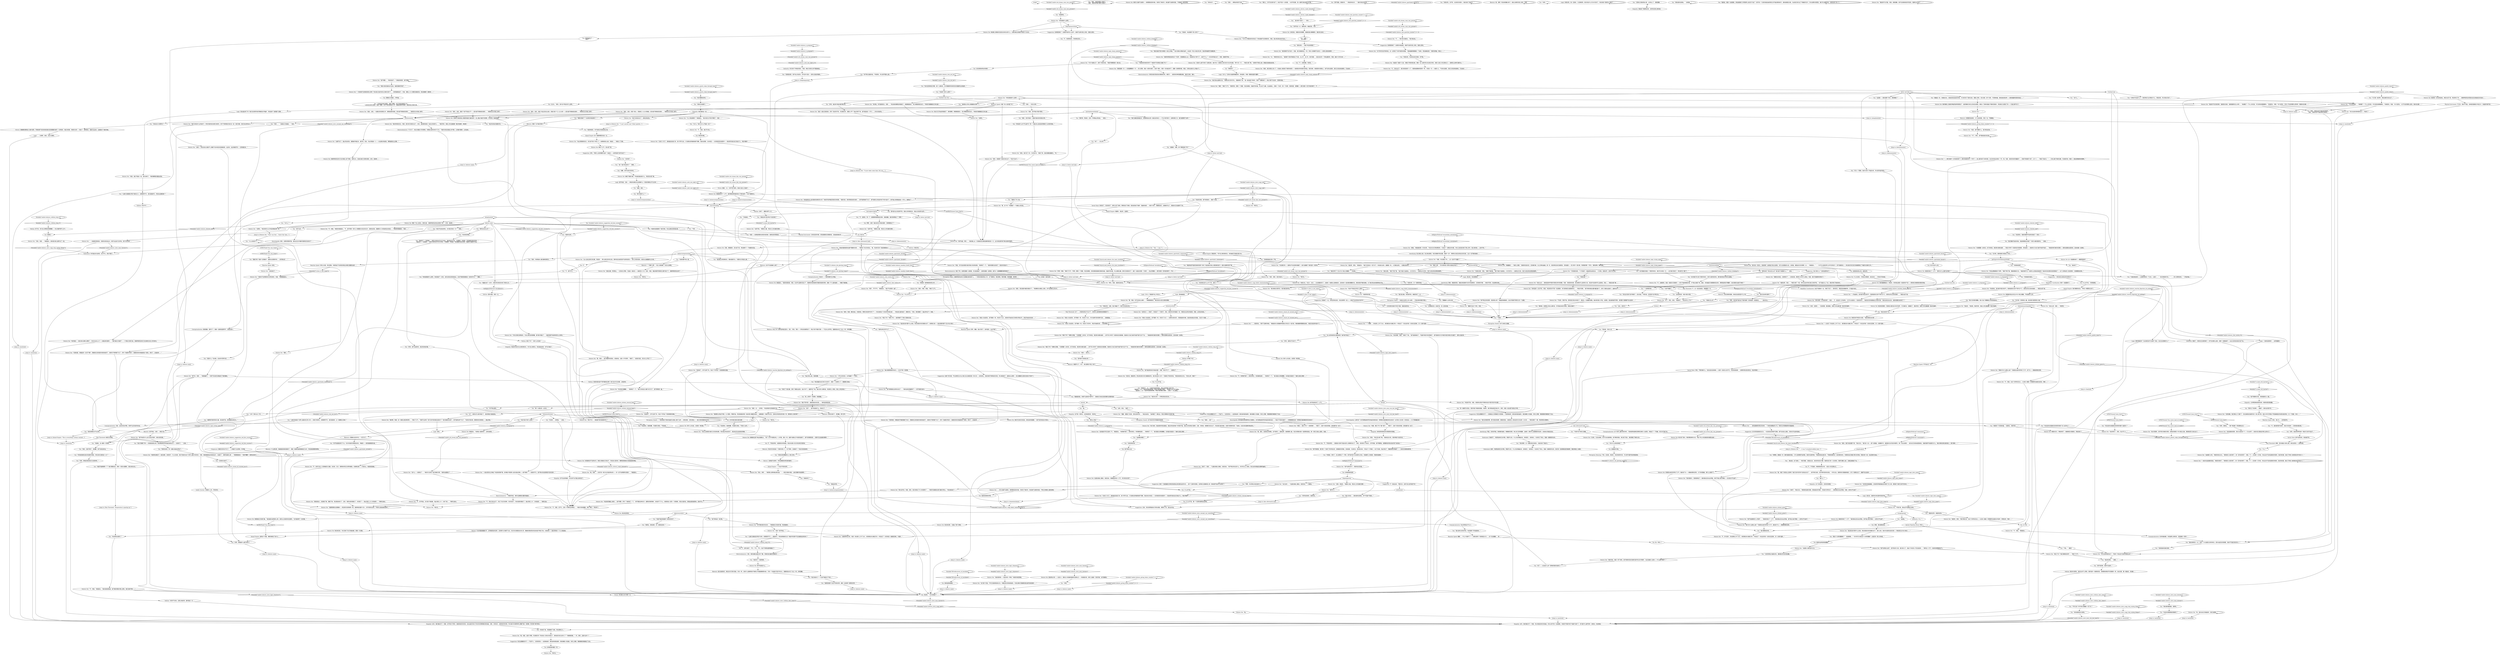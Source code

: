 # DREAM SEAFORT / DOLORES DEI
# She's crossing the street in the water. Click on her
# ==================================================
digraph G {
	  0 [label="START"];
	  1 [label="input"];
	  2 [label="You: “我喜欢这样。”"];
	  3 [label="Variable[\"seafort.dolores_suggestion_red_kiss_success\"]"];
	  4 [label="Variable[\"seafort.dolores_suggestion_red_kiss_success\"]", shape=diamond];
	  5 [label="!(Variable[\"seafort.dolores_suggestion_red_kiss_success\"])", shape=diamond];
	  6 [label="Dolores Dei: ”我不……我不知道说什么。我试过了。”"];
	  7 [label="Rhetoric: 好像她以前也听过，一百万次了。"];
	  8 [label="nofullname"];
	  9 [label="leavingleavinghub"];
	  10 [label="Dolores Dei: “这只是个花冠。不朽王冠是用纯净之光、吗哪还有生钯金制成的。它是古典时代晚期的统治者传承给我的……”"];
	  11 [label="Jump to: [heyhub]"];
	  12 [label="You: “我在我的脑海里。我想你。”"];
	  13 [label="Encyclopedia: 是的，如果你把她吓跑，就永远无法*收集*到那些历史知识了……"];
	  14 [label="Jump to: [Dolores Dei: \"\"Don't say that... I know this *pos...\"]"];
	  15 [label="Jump to: [earlyhub]"];
	  16 [label="You: 我想走！"];
	  17 [label="gettingoveritwithbennettfoddy"];
	  18 [label="Dolores Dei: “看见了吗？”她睁大双眼。“只是需要一点时间。对于你来说，我觉得大概也就是……差不多20年吧？对我来说也很艰难。我曾经以为自己离开你就不能*生活*下去……”她直直地盯着你的双眼——她的虹膜是淡蓝色的，还夹杂着一点绿色。"];
	  19 [label="Dolores Dei: 她好像一点也没有放松。她回头望了望，然后转向了你……录像带租赁店的霓虹标志在她身后闪闪发光……"];
	  20 [label="You: “很好。我感觉要犯心脏病了。”\n“很好。我感觉好像又要犯心脏病了。”"];
	  21 [label="Dolores Dei: “那我们为什么要这么做？”苏雷恩女皇的导师叹了口气，低下头——看着剥落的沥青。"];
	  22 [label="You: “你知道什么叫*不礼貌*吗？把一个瑞瓦肖公民武装的警督打入永恒的地狱。”"];
	  23 [label="Dolores Dei: “我会的，”她说到。晚风吹来，她身上的礼服就像一面白色旗帜。"];
	  24 [label="Dolores Dei: “你没必要痛恨这个世界。”她四下看了看，看着夜晚的灯光。“难道你看不见一切是多么的善良和美丽吗？我没时间处理你的悲观情绪了——这个点車站的人肯定很多。大家都要去机场。”"];
	  25 [label="Dolores Dei: “不，哈里。”她摇摇头。"];
	  26 [label="Reaction Speed: 好吧，抱歉。我太天真了。别听我的，永远不要了。"];
	  27 [label="Jump to: [dolores main]"];
	  28 [label="Variable[\"seafort.dolores_giving_items_counter\"] >= 2"];
	  29 [label="Variable[\"seafort.dolores_giving_items_counter\"] >= 2", shape=diamond];
	  30 [label="!(Variable[\"seafort.dolores_giving_items_counter\"] >= 2)", shape=diamond];
	  31 [label="Variable[\"seafort.dolores_rhet_recite_it\"]"];
	  32 [label="Variable[\"seafort.dolores_rhet_recite_it\"]", shape=diamond];
	  33 [label="!(Variable[\"seafort.dolores_rhet_recite_it\"])", shape=diamond];
	  34 [label="Dolores Dei: “拜托，哈里，我真的没时间。”"];
	  35 [label="letter end hub"];
	  36 [label="You: “远航路——我知道那个地方。那是哪里？”"];
	  37 [label="You: “一张車票存根……”"];
	  38 [label="Electrochemistry: 你把这鬼东西浸泡在酒里是对的。淹死它……直到你的神经细胞退极。直到它消失，融化。"];
	  39 [label="Jump to: [letter end hub]"];
	  40 [label="Rhetoric: 这次不会是廉价公寓了……"];
	  41 [label="You: “这次我能负担起一个更好的地方。我们可以再试一次……这次我们有钱了。现在我可以*赢*了。”"];
	  42 [label="You: “你说得对。我很抱歉。你温柔又善良，不是杀人凶手。”"];
	  43 [label="Dolores Dei: 她前额上精美的花冠压在你的太阳穴上。白银在春日的晚风中感觉十分冰凉。"];
	  44 [label="You: “是他的，电话里那个男人的吗？”"];
	  45 [label="You: 吞口水。"];
	  46 [label="Dolores Dei: “我流掉了。你不记得了吗，你这个*可怜虫*？穷困潦倒的混蛋。”"];
	  47 [label="Dolores Dei: “当然不是。”她看向小腹，然后对上你沧桑的双眼……"];
	  48 [label="Suggestion: 是的！它就隐藏在你神经系统弹出来的那些选项中间……那个*正确*的答案。这样她又会重新爱上你，根本就不会去什么机场了！"];
	  49 [label="You: “好吧，我明白。”（像个殉道者一样安静地点头）"];
	  50 [label="Perception (Smell): 一个散发着杏子香味的幽灵从她身上飘了出来——她的皮肤，还有衣服上——融入到你周围的空气中。"];
	  51 [label="Shivers: 当她离开这里时，所有道路都会想念她的脚步。"];
	  52 [label="Dolores Dei: “哦，是的。这是真正的黑暗。这不是死亡，或者战争，或者猥亵儿童。真正的黑暗长着一张爱情的脸庞。第一次死亡是在心里的，哈里。”"];
	  53 [label="Rhetoric: 听见了吗？那听起来毫无意义。意义、想法、理论——所有这些都蒸发了。现在只有干瘪的沉默——下定决心的声音。就像其他40亿个决心一样。非常抱歉。"];
	  54 [label="You: “你的皮肤圣洁又柔软。”"];
	  55 [label="Dolores Dei: “哦，这个吗？”她调整了一下前额上的花冠。"];
	  56 [label="Dolores Dei: “哇哦，看见了吗？整个案子……”她笑了。这是个悲伤的笑容，眉毛都拧在一起了。"];
	  57 [label="Variable[\"seafort.dolores_intro_ency_win_her_back\"]"];
	  58 [label="Variable[\"seafort.dolores_intro_ency_win_her_back\"]", shape=diamond];
	  59 [label="!(Variable[\"seafort.dolores_intro_ency_win_her_back\"])", shape=diamond];
	  60 [label="Dolores Dei: “不，哈里。”她摇摇头。“我的皮肤很普通。我不像你想象中那么漂亮。我们还是不要……”"];
	  61 [label="Dolores Dei: “有时候会……跟之前比没那么频繁了。已经过去这么久了。比看起来的要多……”她盯着自己的脚下——十字路口的斑马线。录像带租赁店的灯光在她的头发上闪闪发光。"];
	  62 [label="Dolores Dei: “我们已经没什么好说的了。所有词语的组合都已经用尽。原子不再把我们组合在一起：我们的爱，我们未出世的女儿……”"];
	  63 [label="You: “我以前听过你的声音。电话里那个声音就是你。”"];
	  64 [label="Variable[\"seafort.dolores_intro_concept_say_something\"]"];
	  65 [label="Variable[\"seafort.dolores_intro_concept_say_something\"]", shape=diamond];
	  66 [label="!(Variable[\"seafort.dolores_intro_concept_say_something\"])", shape=diamond];
	  67 [label="You: “你是我的妻子。”"];
	  68 [label="You: “也许吧。我想调查已经抵达了终点。”"];
	  69 [label="Dolores Dei: “但是——我可以。”"];
	  70 [label="Jump to: [Dolores Dei: \"\"But -- I can.\"\"]"];
	  71 [label="You: “好吧。我还有*其他问题*要问你。”"];
	  72 [label="You: “但是我喜欢我的清单。”"];
	  73 [label="Dolores Dei: “太棒了，”她点点头。“那里是空虚的深渊。很快就会是‘黄昏’；然后是‘世界末日’……我的朋友在站台等我，哈里。这样太不礼貌了……”"];
	  74 [label="Jump to: [dolooooooores]"];
	  75 [label="You: “那这个大革命雕像呢？”（给她看看。）“也许你可以拿走这个大革命雕像？上面还有一把小步枪呢。”"];
	  76 [label="Dolores Dei: “……但是现在，只剩下无聊的地狱。”她盘起的头发随着转角霓虹灯的红光一起闪烁。她跺着脚想要暖和身体。外面已经变得*很冷*了。"];
	  77 [label="You: 闭嘴，我在跟她说话。"];
	  78 [label="Dolores Dei: “远航路21A号。”她悲伤地点点头。“那是很久以前的事了。是一百年前的事了，哈里。不——应该是一亿年前。你永远也不会知道我有多爱你。我对你的爱，超过了所有人曾经爱过的*任何人*。”"];
	  79 [label="Dolores Dei: “一条名叫远航路的街道。”她悲伤地笑了。“那是很久以前的事了。是一百年前的事了，哈里。不——应该是一亿年前。你永远也不会知道我有多爱你。我对你的爱，超过了所有人曾经爱过的*任何人*。”"];
	  80 [label="Dolores Dei: “但是现在都没了。毫无结果。没有孩子，什么也没有。我们可能住在这个世界上最冰冷的地方，哈里，围绕着最遥远的星辰运行。太痛苦了，纯粹的痛彻心扉……”她慢慢摇摇头：“真是*糟糕*，我得去机场了。”"];
	  81 [label="Dolores Dei: “别这么想，哈里……”她笑笑。"];
	  82 [label="You: “我知道。如果我让你这么做的话，你可能会亲自打给我。是我太急躁了。”"];
	  83 [label="Dolores Dei: “已经几个月了。很快就会变成几年。每个季节过去，灯光都会变得越来越不清晰。我会坐在米诺瓦——在欣喜若狂的感恩中——我会把手放在自己的肚子上，然后*微笑*……”"];
	  84 [label="You: “朵拉，是你吗？”"];
	  85 [label="Untitled hub"];
	  86 [label="jumpituphub"];
	  87 [label="Dolores Dei: “那只是一天而已。但是想想！如果我们现在在那里，你可以抚摸我的头发，亲吻我。跟我谈论任何事情；去……”她摇摇头，“……几乎可以说是世界上的*任何地方*。而不是像现在——现在我们的交流已经被限制在了*痛苦与后悔*之中。”"];
	  88 [label="You: “不，这很有趣。哈哈哈。”"];
	  89 [label="Dolores Dei: “没人应该记得它的位置，特别是……那么漫长的时间之前。那样肯定会感觉到不自然的悲伤——那么古老的悲伤，甚至太古细菌都与之共享。”"];
	  90 [label="You: 我感觉到她的呼吸……"];
	  91 [label="Suggestion: 兄弟，你应该把我放在行刑队前面。我辜负了你，我无话可说。"];
	  92 [label="Dolores Dei: 她又摇了摇头。晚风撩起她的头发，吹起了街上的旧报纸和快餐包装袋……"];
	  93 [label="Dolores Dei: “明天见。”"];
	  94 [label="Dolores Dei: “明天见。”"];
	  95 [label="Dolores Dei: 她努力试着不去看你——她想要收回的时候，你抓住了她的手。她试着不去看你的脸，不想看到上面的表情。"];
	  96 [label="You: 如电影般的结束"];
	  97 [label="You: “那怎么可能？”"];
	  98 [label="You: “你不知道我发现了什么！有许多美好的事情会发生。神秘的——甚至超越物质本身。”"];
	  99 [label="Dolores Dei: “重点是要照顾好你自己。人生并不是一场竞赛。”"];
	  100 [label="Dolores Dei: “是的，很好。我为你高兴。”"];
	  101 [label="You: “你要去哪？”"];
	  102 [label="You: “不朽王冠？你不是已经戴着一顶了吗？”"];
	  103 [label="Encyclopedia: 让她*走*？这可是蒙迪和伊苏林迪区域的圣后！想想我们能收集到的历史知识！这可是人生仅有一次的机会——为了把她赢回来！"];
	  104 [label="Logic: 把她*赢回来*？在这里恐怕不合适吧？而且，圣主在这里做什么？"];
	  105 [label="You: “感觉好像有点不太对劲。”"];
	  106 [label="Jump to: [earlyhub]"];
	  107 [label="Inland Empire: 我一直都想警告你这一点。"];
	  108 [label="Dolores Dei: “我不明白你的意思，德洛莉丝·黛？”她疑惑地看着你。这似乎是她不想深入的一个谜题。"];
	  109 [label="You: “你说得对。我甚至都想不起来你是谁了！哈哈！”"];
	  110 [label="Volition: 停下来，你只会让事情变得更糟糕——你从来都*帮不上忙*。"];
	  111 [label="Volition: 你*傻了*吗？"];
	  112 [label="Volition: 看见了吗？！她什么也没说！"];
	  113 [label="Variable[\"seafort.dolores_volition_stop_it\"]"];
	  114 [label="Variable[\"seafort.dolores_volition_stop_it\"]", shape=diamond];
	  115 [label="!(Variable[\"seafort.dolores_volition_stop_it\"])", shape=diamond];
	  116 [label="Dolores Dei: “是的，当然。你是个有远见的企业家，而我只是个*工人主义者*——因为我不想继续伤害你……”她把目光从你身上移开。"];
	  117 [label="You: “我没有清单。”（撒谎。）"];
	  118 [label="Untitled hub (05)"];
	  119 [label="Dolores Dei: “你知道我是什么意思……”"];
	  120 [label="You: “好吧，我会把领带丢掉！再说它已经不说话了。”"];
	  121 [label="Dolores Dei: “我的天啦，哈里！停下来吧。我不想再听到任何跟*哀悼*有关的*事情*，为还活着的人哀悼——*什么都不想听*！”"];
	  122 [label="Dolores Dei: “我不知道那是什么*意思*……”她挫败地叹了一口气：“我的朋友还在站台等我。我不能让他们等着——这样太不礼貌了。”"];
	  123 [label="Conceptualization: 在你的脑海里，你还能爬上她的床。还是她唯一的男人……"];
	  124 [label="You: “我们结过婚。你给我写信，被我扔到了一边……”"];
	  125 [label="Reaction Speed: 是的。"];
	  126 [label="Dolores Dei: “哈里，我不想要什么。我只想去机场。”"];
	  127 [label="Dolores Dei: “我没有向你*要*什么东西。现在给我任何东西都太迟了。如果是之前——我会很喜欢那个无头FALN骑士……”"];
	  128 [label="Empathy: 这个负担是你，还有你的恨意。"];
	  129 [label="Dolores Dei: “你那样称呼我……”"];
	  130 [label="You: “它再也不会说什么了。我觉得自己必须做点什么。但我没有。所以现在它死了。”"];
	  131 [label="You: “不，我不开心。”"];
	  132 [label="Logic: 为什么？还有办法能把她赢回来，你知道的。你唯一要做的就是*道歉*。"];
	  133 [label="Dolores Dei: “那里。”她指着漆黑一片的对岸。“你没办法付清电费账单。它变成了一座黯淡的坟墓。你在公民武装训练了那么多年，我父母的钱……这并不好。”"];
	  134 [label="Rhetoric: 现在你已经变成一个更好的男人了。有了职称，还隶属于一个强大的武装组织。"];
	  135 [label="Volition: 你是对的。"];
	  136 [label="You: “战犯！”\n“杀人凶手！”"];
	  137 [label="Empathy: 你不会这样做的。你已经不太可能让她流泪了。"];
	  138 [label="Dolores Dei: 这一刻就要结束了。她要把脸移开……"];
	  139 [label="You: 但是我成功了……\n失败了……"];
	  140 [label="Jump to: [embarrasingsmooches]"];
	  141 [label="You: 什么也不说，像一个没用的废物站在原地。"];
	  142 [label="Jump to: [dolores main]"];
	  143 [label="Dolores Dei: “求你了，哈里……”礼服在她身上飘动，宛若流水。“我不明白你在说什么。你可怜又让人害怕，是过去的你那虚无缥缈的幽灵。”"];
	  144 [label="Variable[\"seafort.orb_dream_kim_was_present\"]"];
	  145 [label="Variable[\"seafort.orb_dream_kim_was_present\"]", shape=diamond];
	  146 [label="!(Variable[\"seafort.orb_dream_kim_was_present\"])", shape=diamond];
	  147 [label="Rhetoric: 你告诉她你爱她。她肯定会感觉到*什么*的。"];
	  148 [label="Volition: 更多问题。再多一点。"];
	  149 [label="IsHighestPolitical(\"revacholian_nationhood\")"];
	  150 [label="IsHighestPolitical(\"revacholian_nationhood\")", shape=diamond];
	  151 [label="!(IsHighestPolitical(\"revacholian_nationhood\"))", shape=diamond];
	  152 [label="Dolores Dei: “不，不是这样的……我很高兴你终于能在经济上照顾好自己了，真的。但你得为了你自己，而不是我。我不需要钱。我需要的是*跑-跑-跑*到飞机场去！”"];
	  153 [label="Jump to: [earlyhub]"];
	  154 [label="Variable[\"seafort.dolores_intro_ency_historic\"]"];
	  155 [label="Variable[\"seafort.dolores_intro_ency_historic\"]", shape=diamond];
	  156 [label="!(Variable[\"seafort.dolores_intro_ency_historic\"])", shape=diamond];
	  157 [label="You: 真该死，一切已经很好了……"];
	  158 [label="dolores main"];
	  159 [label="You: “那好吧。特别好。还有一件事我必须知道。”（收回。）"];
	  160 [label="You: “让我们变成这个世界上最后的正常人吧——但是只有两次。如果那样不行，我们就发疯，让一切都陷入灰域！”"];
	  161 [label="Dolores Dei: “不仅仅是清单……”她调整了一下头上的花冠，手已经有些微微颤抖。“你很悲伤，哈里。*太*过悲伤。人们不会变得那么悲伤。根本没法看……”"];
	  162 [label="Dolores Dei: “这跟领带没关系，哈里！你在那儿工作了太久，甚至都没办法像正常人一样说话了！对你来说一直都是清单。*问题*。”"];
	  163 [label="You: “你不明白更好。”"];
	  164 [label="You: “我应该再深入一点，去到一个从没遇见过你的地方。因为在虚无的深渊里，根本不可能见到任何人！”"];
	  165 [label="Jump to: [dolooooooores]"];
	  166 [label="Dolores Dei: “我不想要……”她没有收下。“它看起来很贵，我不想要。”"];
	  167 [label="You: “我以为你喜欢雕像。我以为这个雕像能让你回到我身边。”"];
	  168 [label="Reaction Speed: 雕像……*什么*也做不了？一点都没用吗？但是我还以为……这个历史雕像……她……"];
	  169 [label="Dolores Dei: “哦，哈里。你不应该这么做的……”她慢慢摇摇头，银白色的头发扫过她的肩膀。"];
	  170 [label="You: “你是痛苦的象征。”"];
	  171 [label="You: “还有更多呢：吻你-吻你-吻你。”"];
	  172 [label="Dolores Dei: “我们将永远拥有过去。”她靠在自己的行李上，勉强地笑了笑。“我一直会被它*影响*。但是一切都结束了。现在只剩下完全的，无情的地狱。”"];
	  173 [label="Jump to: [letter end hub]"];
	  174 [label="You: “难道你就不能变回曾经的那个你吗？我还能在你身上看到她的影子。就在礼服和花冠下面……”"];
	  175 [label="You: “廉价公寓……所以是有钱人把你从我身边夺走了。”"];
	  176 [label="You: “是的。你是我身上最无趣的那部分。”"];
	  177 [label="You: 她的脸颊贴着我……"];
	  178 [label="Reaction Speed: 竹节虫女王！快！"];
	  179 [label="Dolores Dei: ……努力试着不去看你。她想要收回的时候，你抓住了她的手。她试着不去看你的脸，不想让你看到上面的表情。"];
	  180 [label="Dolores Dei: “享受灯光、*文化*、生活……比这里要好多了。这里的一切都会让我想起你，还有和你一起的那些糟糕时光。那些彻夜不眠的夜晚，为了我们死去的爱情争执不休。”"];
	  181 [label="Suggestion: 你迈出蹒跚的步子——不温不火，又担惊受怕——站到她身旁；她的身体紧贴着你，散发着暖人的温度。你闭上双眼，嘴唇朝她的嘴唇贴了过去。"];
	  182 [label="You: “那我怎样才能*再次*见到你呢？”"];
	  183 [label="Variable[\"seafort.dolores_volition_drinking\"]"];
	  184 [label="Variable[\"seafort.dolores_volition_drinking\"]", shape=diamond];
	  185 [label="!(Variable[\"seafort.dolores_volition_drinking\"])", shape=diamond];
	  186 [label="You: “我解决了吊人案。”"];
	  187 [label="You: “你没时间照顾我的情绪吗？”"];
	  188 [label="Dolores Dei: “呃，我也在自己的脑海中。我们全都是。”"];
	  189 [label="You: “你会想念这里吗？”"];
	  190 [label="Pain Threshold: 绝望正在增加。"];
	  191 [label="Dolores Dei: 沉默。她看着你，回头望了望，然后摆弄了一下前额的花冠。"];
	  192 [label="You: “为什么？我们为什么不能在一起？”"];
	  193 [label="Jump to: [dolores main]"];
	  194 [label="You: “我没疯。别这么说。”"];
	  195 [label="Reaction Speed: 问题？有人说问题了吗？"];
	  196 [label="You: “是的，但是对话不可能没有清单的。”\n“是的，但是对话不可能没有对话树的。”"];
	  197 [label="Dolores Dei: “其他人也会悲伤，但不像你一样。你消沉了好多年，然后开始砸东西……你变得暴力了。”"];
	  198 [label="Dolores Dei: “总而言之——你病了。你变成了一个老疯子。而且，直到你生命的最后一刻，你都会永远待在地狱里。而我，必须去米诺瓦。”"];
	  199 [label="You: “那骰子呢？我有个定制骰子，就是在这里制作的……诅咒商业区……”"];
	  200 [label="Shivers: 它在你面前缓缓打开，还带着斑驳的沥青，还有枫叶从你脚下扫过。街灯的光晕悬挂在你头顶，蜷缩的阴影把杂货店的袋子带回了家。灯是亮的——就在转角的一个小火柴盒里。"];
	  201 [label="Dolores Dei: “我真的，真的，*真的*要过去。在这个世界的历史上，从没有人像我一样需要现在就赶去*机场*。你明白的，哈里……”"];
	  202 [label="Dolores Dei: “明白了吗？”她笑了笑——就好像卸下了肩头沉重的负担。"];
	  203 [label="Perception (Sight): 一块嵌在红皮带上的小金表……环绕在她纤细的手腕上。"];
	  204 [label="Suggestion: 你毁掉了一切。本来还有机会的。你应该再等一会儿——她说不定反而会打给*你*！"];
	  205 [label="You: “你的名字……”"];
	  206 [label="You: Variable[\"seafort.dolores_logic_dora_name\"]"];
	  207 [label="Variable[\"seafort.dolores_logic_dora_name\"]", shape=diamond];
	  208 [label="!(Variable[\"seafort.dolores_logic_dora_name\"])", shape=diamond];
	  209 [label="You: 朵拉是德洛莉丝的简称……"];
	  210 [label="Rhetoric: 你需要背给她听。为了达到效果。所有一切。不要概括。"];
	  211 [label="You: “你啊你。我每走一步，脚步就越发轻盈。几乎让我想要开始奔跑。我有时会那样做。不敢相信我会遇见你，不敢相信跟你在一起的那些快乐。你拥有如此浩瀚又博大的灵魂，而我也将一直，永远回到它身边。”"];
	  212 [label="Dolores Dei: “……那已经是*一亿年前的事了*。那时的我是另外一个样子——身心都充满了对你的爱。会记住你说出的每一个字。哦，哈里，曾经的你是*最酷的*……但我不再是那个她了。这个人……”她指了指自己。“……已经占据了她的位置。它会毁灭你。哈里——我会吞噬掉你的精神。”"];
	  213 [label="You: “那现在呢？现在会怎么样？我们接下来要聊什么？”（总结。）"];
	  214 [label="Dolores Dei: “那是我第一次——也是最糟糕的一次——陷入爱情。我会一直背负着它。这是个事实。但是一切也就这样了。就像一张車票存根，哈里。它再也没有什么*用处*了。”"];
	  215 [label="Dolores Dei: “不。你把她吓跑了。用你的哭泣，你的歇斯底里……”她停顿了一下。“我们最后过得很糟糕。在你能负担起的一个廉价出租公寓里……”"];
	  216 [label="Dolores Dei: “还有我的不朽王冠吗？不。”她摇摇头。“你把她吓跑了。用你的哭泣，你的歇斯底里……”她停顿了一下。“我们最后过得很糟糕。在你能负担起的一个廉价出租公寓里……”"];
	  217 [label="Dolores Dei: 她看向东方，神秘地笑了。接着她回头看着你。笑容消失了。"];
	  218 [label="Dolores Dei: “42，”她悲伤地点点头。“就是那个轻轨带着我去了科戎，去上学，去工作。每天清晨……我总会在同一个車站遇到你，哈里。就在十亿年以前……”"];
	  219 [label="Inland Empire: 那就是你。*你*会让她的肺发光。你的痛苦不是毫无意义的。"];
	  220 [label="Perception (Hearing): 不是。还没到。是别的，你还有很多时间，可以用*问题*和亲吻挽回她。"];
	  221 [label="Dolores Dei: 她的手没有任何回应。她的身体很僵硬，一股不安的电流从中穿过。"];
	  222 [label="You: “你怀孕这一点，我原谅你。我能忍受。只是……”"];
	  223 [label="Dolores Dei: “我*必须*走，哈里。真的，我已经错过了8:30的那班了……”她用手指缠绕在旅行箱的手柄上。“现在我该走了……”"];
	  224 [label="Jump to: [dolores main]"];
	  225 [label="Dolores Dei: “不。这样只会让人觉得痛苦又无趣。在机场，生活、爱情和欢笑正在等待着我。在咖啡店里——只有灰尘，地狱和悲喜剧。”"];
	  226 [label="You: “我想回到那个完全不同的世界。跟你一起的那个透明的世界。”"];
	  227 [label="Dolores Dei: “很好。这……非常好。”听起来她并没有被你打动。"];
	  228 [label="You: 什么也不说。"];
	  229 [label="howareyoudoing"];
	  230 [label="You: “我不太好。”"];
	  231 [label="You: “但是……事情这样是不对的。”"];
	  232 [label="Dolores Dei: “是不对，但是……”她看着脚下。一双秀气的金色凉鞋盖住了她的脚趾。"];
	  233 [label="Dolores Dei: “我不知道为什么自己会说*但是*。根本没有但是。”"];
	  234 [label="Dolores Dei: “我们一直在互相伤害，好吗？我对你不好。你没看见吗，我那么*坏*？我必须停下来，我不能变成一个坏人……你*会*变好的。”"];
	  235 [label="Jump to: [Dolores Dei: \"\"I can't answer your *other questio...\"]"];
	  236 [label="Logic: 现在就这样了吗？我们应该把所有好事都尝试*两遍*，然后放弃？按照那个逻辑……"];
	  237 [label="Dolores Dei: “不，你*没有*。你在那里工作了太久，甚至都没办法像正常人一样说话了！你总会列有一长串对话清单，问一大堆*问题*。”"];
	  238 [label="Dolores Dei: “看见了吗？*我们聊聊别的吧*……”她叹了口气。"];
	  239 [label="Pain Threshold: 这个……对我来说有点*太过*了。感觉你心脏周围的肋骨都裂开了。"];
	  240 [label="Dolores Dei: “你说得对。我*曾经*很生你的气。但是我真的已经*不再*生气了。我现在的生活状态很好……”她回头望了望。"];
	  241 [label="Shivers: 黑眼睛的野狗在小巷中游荡，苹果树那干枯的树枝低垂在层层叠叠的屋顶：红黑相间。瑞瓦肖西部，黄昏的太阳——她走了，精神焕发。离我们远远的。远离我们广阔的灵魂。"];
	  242 [label="Dolores Dei: “哦不，不不不不。”她摇摇头。“我们不会再来一遍了。”"];
	  243 [label="Pain Threshold: 是啊。把木桩插入你的心脏。她也会受伤——连带伤害。"];
	  244 [label="Untitled hub (02)"];
	  245 [label="Perception (Sight): 录像带租赁店的灯光照耀在她的裙子上。一个黑色的德洛莉丝人形，在下面移动。她还是她。她的双腿，她的胸膛，她的臀……"];
	  246 [label="You: “不，你是特别的。你的肺会发光。”"];
	  247 [label="massmurdering"];
	  248 [label="Dolores Dei: “没错——而且这会让我赶不上那趟飞往米诺瓦的美丽航班。远远地，远远地离开你——还有瑞瓦肖。”"];
	  249 [label="Suggestion: 这与失败或者成功无关。一切总是会变得惨不忍睹。我不应该这么建议，而你也不应该听我的。"];
	  250 [label="Conceptualization: 这个世界上最珍贵的布料，只留给那些能够足够靠近她的人去感受。你偷走了一下轻触，但它并不属于你。"];
	  251 [label="You: “你没有回吻我。”"];
	  252 [label="Dolores Dei: “没什么——我得走了……”她的手又抓住了旅行箱的手柄：“我现在就要走了……”"];
	  253 [label="Variable[\"seafort.orb_dream_cuno_was_present\"]"];
	  254 [label="Variable[\"seafort.orb_dream_cuno_was_present\"]", shape=diamond];
	  255 [label="!(Variable[\"seafort.orb_dream_cuno_was_present\"])", shape=diamond];
	  256 [label="IsHighestPolitical(\"communist\")"];
	  257 [label="IsHighestPolitical(\"communist\")", shape=diamond];
	  258 [label="!(IsHighestPolitical(\"communist\"))", shape=diamond];
	  259 [label="Dolores Dei: 一声长长的叹息，似乎酝酿了一个世纪。"];
	  260 [label="You: “错。就*是*一场竞赛。而我要赢。”"];
	  261 [label="Dolores Dei: “你在咆哮，哈里。”她停了下来。“我不能再继续了。不能再*害怕*你的情绪了。我不能和你讨论*疯纸*或任何相关的话题了。请你让我走吧。”"];
	  262 [label="You: “去吧，再见。”[离开。]"];
	  263 [label="You: “‘嗨’？就只有这些吗？”（微笑。）"];
	  264 [label="Jump to: [earlyhub]"];
	  265 [label="heyhub"];
	  266 [label="You: “我猜，是的。”"];
	  267 [label="Variable[\"seafort.dolores_intro_logic_whatever\"]"];
	  268 [label="Variable[\"seafort.dolores_intro_logic_whatever\"]", shape=diamond];
	  269 [label="!(Variable[\"seafort.dolores_intro_logic_whatever\"])", shape=diamond];
	  270 [label="You: “是的。还是不要了。很抱歉，我不该说这些话。”"];
	  271 [label="Dolores Dei: 她没有回答，又露出了那个表情。"];
	  272 [label="You: “所有星星都在绝对的寂静中燃烧。你有没有注意到这一点？”"];
	  273 [label="Dolores Dei: “没事的。”她没有努力让它听起来像没事一样。"];
	  274 [label="Volition: 我没办法帮你。我完全派不上用场。我所说的一切都是谎言。我想要的那些坏东西跟你一样。站在这里，像一根盐柱，诉说着……"];
	  275 [label="Dolores Dei: “你又说清单里的话了，不是吗？现在连*对话树*都冒出来了！”"];
	  276 [label="Variable[\"seafort.dolores_tree_not_list\"]"];
	  277 [label="Variable[\"seafort.dolores_tree_not_list\"]", shape=diamond];
	  278 [label="!(Variable[\"seafort.dolores_tree_not_list\"])", shape=diamond];
	  279 [label="Dolores Dei: “一点消沉？你在那儿工作了太久，甚至都没办法像正常人一样说话了！你总会列有一长串对话清单，问一大堆*问题*。”"];
	  280 [label="Inland Empire: 我们都跟你说过。*所有人*都警告过你了。"];
	  281 [label="Dolores Dei: 她没有回看你，而是低头看向自己的手指甲。它们被咬过，都磨损了。晚风吹来，她身上的礼服就像一面白色旗帜。"];
	  282 [label="Dolores Dei: “雕像可没这个作用，哈里。”"];
	  283 [label="Dolores Dei: 她看着你指尖的无头FALN骑士雕像，不知道说什么好。"];
	  284 [label="Variable[\"seafort.dolores_inland_all_warned_you\"]"];
	  285 [label="Variable[\"seafort.dolores_inland_all_warned_you\"]", shape=diamond];
	  286 [label="!(Variable[\"seafort.dolores_inland_all_warned_you\"])", shape=diamond];
	  287 [label="Dolores Dei: “这样。没用的……”话音刚落，晚风拂起，她身上的礼服仿佛一面白色的旗帜。"];
	  288 [label="Jump to: [dolooooooores]"];
	  289 [label="Dolores Dei: “问题也不会把那些时光带回来的，哈里。”她慢慢摇摇头。"];
	  290 [label="Jump to: [dolooooooores]"];
	  291 [label="You: “难怪我一直想着德洛莉丝·黛……”"];
	  292 [label="You: “我每走一步，它都会生长。当我走到加油站的时候，它已经充斥了我的全身。我踏上轻轨，回头张望，那个东西，弓形集电器。我知道会是这样——直到我最终回到你身边……”"];
	  293 [label="You: “远航路在哪里？”"];
	  294 [label="Dolores Dei: “你没看见吗——我再也不会觉得你很酷了。我只会像那个*新的我*一样思考。”"];
	  295 [label="You: “你说*成长*是什么意思？”"];
	  296 [label="You: “我还能让你的肺发光，我知道我可以。只要你允许我这么做。”"];
	  297 [label="You: 紧握她的手腕。"];
	  298 [label="Dolores Dei: “*为什么*你要这样对你自己？你知道我不会背叛你的，哈里。我从来没有对你不忠过。”"];
	  299 [label="Dolores Dei: “没错，是他的。”她看向小腹，然后对上你沧桑的双眼……"];
	  300 [label="You: “不，说真的，等一下！我需要再看看我的清单，我很抱歉。我的清单哪去了？等等！”"];
	  301 [label="You: （我只剩下这些了。）“求你……”"];
	  302 [label="Inland Empire: 一个完全不同的世界。"];
	  303 [label="Variable[\"seafort.dolores_shivers_roads_beneath\"]"];
	  304 [label="Variable[\"seafort.dolores_shivers_roads_beneath\"]", shape=diamond];
	  305 [label="!(Variable[\"seafort.dolores_shivers_roads_beneath\"])", shape=diamond];
	  306 [label="Variable[\"seafort.dolores_is_pregnant\"]"];
	  307 [label="Variable[\"seafort.dolores_is_pregnant\"]", shape=diamond];
	  308 [label="!(Variable[\"seafort.dolores_is_pregnant\"])", shape=diamond];
	  309 [label="Empathy: 全灭。我们被全灭了，哈里。这不是关于责任，或者其他任何东西。这永远就只是关于你对任何事情都没有权威。对她，对你自己，或其他任何东西。所以他们才没把你带上那艘飞船：没有她，你只是个疯子而已。"];
	  310 [label="fulldora"];
	  311 [label="Dolores Dei: “说实话，我挺好的。职业和恋爱关系方面都挺好的。我已经达到人生中一个圆满又平和的阶段。”她急匆匆地点点头。“你怎么样，哈里？”"];
	  312 [label="Jump to: [dolores main]"];
	  313 [label="Dolores Dei: “不，哈里，我们不行的。”"];
	  314 [label="Dolores Dei: “哈里，我们不能在一起，因为你疯了。”她的眼睛里流露出悲哀。"];
	  315 [label="Variable[\"seafort.dolores_logic_trying_again\"]"];
	  316 [label="Variable[\"seafort.dolores_logic_trying_again\"]", shape=diamond];
	  317 [label="!(Variable[\"seafort.dolores_logic_trying_again\"])", shape=diamond];
	  318 [label="Dolores Dei: “是的，当然。一切都在你的掌控之中，歇斯底里的是我，因为我不想继续伤害你……”她把目光从你身上移开。"];
	  319 [label="Dolores Dei: “一个警察……你在那儿工作了太久，甚至都没办法像正常人一样说话了！你总会列有一长串对话清单，问一大堆*问题*。”"];
	  320 [label="You: 谁，所有人？"];
	  321 [label="Variable[\"seafort.dolores_reaction_figurines_do_nothing\"]"];
	  322 [label="Variable[\"seafort.dolores_reaction_figurines_do_nothing\"]", shape=diamond];
	  323 [label="!(Variable[\"seafort.dolores_reaction_figurines_do_nothing\"])", shape=diamond];
	  324 [label="Variable[\"seafort.dolores_elchem_gown\"]"];
	  325 [label="Variable[\"seafort.dolores_elchem_gown\"]", shape=diamond];
	  326 [label="!(Variable[\"seafort.dolores_elchem_gown\"])", shape=diamond];
	  327 [label="You: “这真是太诡异了。”"];
	  328 [label="You: “我明白。我知道的，你一定要去机场！”"];
	  329 [label="Dolores Dei: “不，哈里。在这个世界的历史上，从没有人像我一样需要现在就赶去机场。你看……”"];
	  330 [label="Empathy: 让你想到她亲爱的机场，她真的感觉很抱歉。"];
	  331 [label="Dolores Dei: 她摇摇头。“别再说人猿的事了，这样没用的。”"];
	  332 [label="Hand/Eye Coordination: 这还不是致命一击。你救了自己——暂时而已。继续四处嗑嗑绊绊，它*就会*发生。"];
	  333 [label="You: “事实上，你不仅仅是*说*了。你还*写在*一封信里，一封手写信里。我一直把它放在我的文件里。”"];
	  334 [label="Dolores Dei: “作为*当朝女王*，我写了很多封信。”她剥开眼睛里的一缕头发。"];
	  335 [label="You: “你真的很尖锐……”"];
	  336 [label="Dolores Dei: “就在这里。”她四下看了看。“我们*就在*远航路上。在它的尽头——离車站300多米。我们以前会来这里租录像带。”"];
	  337 [label="Dolores Dei: “是的。我已经爱上别人了。在他身上我找到了相同的感觉——他是我对你的爱的复制品。但区别是，他很富有也很贴心。他不会失去我的。我们之间会有结果的。它会成长……”"];
	  338 [label="Dolores Dei: “别这样笑了，求你。有点*吓人*。”"];
	  339 [label="Dolores Dei: “你对我也很糟糕……”她停顿了一下。“我们已经说过大概700万次了，我不想再来一遍。”"];
	  340 [label="You: 冰冷的银光拂过我的前额……"];
	  341 [label="Dolores Dei: “现在，来吧……”她用掌心摩挲着丝绸礼服。“……再多问我些问题。让我们聊聊*其他事情*。”"];
	  342 [label="Variable[\"seafort.dolores_elchem_sensual_feelz\"]"];
	  343 [label="Variable[\"seafort.dolores_elchem_sensual_feelz\"]", shape=diamond];
	  344 [label="!(Variable[\"seafort.dolores_elchem_sensual_feelz\"])", shape=diamond];
	  345 [label="Dolores Dei: 礼服在她身上飘动，宛若流水。她重重地呼出一口气。你已经没主意了。"];
	  346 [label="Logic: 为什么？那就是*伤心*的含义。"];
	  347 [label="Suggestion: 你迈出蹒跚的步子——仿佛彼此之间隔着巨大的距离——站到她身旁；她的身体紧贴着你，散发着暖人的温度。你闭上双眼，嘴唇朝她的嘴唇贴了过去。"];
	  348 [label="Dolores Dei: “我好累，哈里。这一切都让我觉得好累……”她叹了口气，“你看不出来吗？我*已经*和你困在琥珀中了？我们被困在这里了。我不能再这样下去了。飞机场才是未来。那里有欢乐和轻松……我必须走。”"];
	  349 [label="Dolores Dei: “重点不是*纸*，或者其他任何东西……”她听起来很沮丧。"];
	  350 [label="Dolores Dei: “我不想再重复这样的对话了……”她听起来好像要哭了——但不是因为高兴。"];
	  351 [label="Variable[\"seafort.dolores_intro_volition_shes_mean\"]"];
	  352 [label="Variable[\"seafort.dolores_intro_volition_shes_mean\"]", shape=diamond];
	  353 [label="!(Variable[\"seafort.dolores_intro_volition_shes_mean\"])", shape=diamond];
	  354 [label="Dolores Dei: “我告诉过你——好事还是会发生的。”"];
	  355 [label="Dolores Dei: “天啦，哈里……”她摇摇头，眉毛因为担心都拧在了一起。"];
	  356 [label="Dolores Dei: 哪里？地上全是水。她转过脸，录像带租赁店的标志照亮了她……红色，蓝绿色……"];
	  357 [label="You: “其实不应该这样的。也许我们再试一次？”（继续。）"];
	  358 [label="You: “你说疯了是什么意思？”"];
	  359 [label="Logic: 一般来说是降序……这样做最好。"];
	  360 [label="You: “以免你还没有注意到，我是个警察。这可不是份容易的工作。”\n“以免你还没有注意到，我是个警察。这可不是份容易的工作，就像是某种学院啊，或者其他之类的东西。”"];
	  361 [label="Dolores Dei: 苏雷恩女皇的导师叹了口气，随后低下头——看着剥落的沥青。关于你的胸痛，她什么也做不了。"];
	  362 [label="You: “古老的爬虫大脑是对的。重新面对失去的是我蠢。”"];
	  363 [label="Authority: 我错了。你再也无法掌控她了。你不应该那么说的。我把一切都搞错了。从此之后你应该自己走下去。"];
	  364 [label="You: 她喜欢战争游戏和雕像？"];
	  365 [label="Dolores Dei: “不了，拜托。请不要给我任何东西。”"];
	  366 [label="Jump to: [whatelseisthere]"];
	  367 [label="Dolores Dei: 你周围的空气变得冰冷。她低头看着自己的肚子，然后抬头望向你，眼睛里满是极大的距离感和神秘。"];
	  368 [label="You: “一旦你回答完我的*所有*问题，我就会放你走。”"];
	  369 [label="You: “那不是我。是我的手。”（举起你的右手。）“我的手指打给你的。”"];
	  370 [label="Dolores Dei: “不会的，真的不会。那时我已经在米诺瓦了。很安全。在温暖的夜晚。被未来的爱人环抱。在那里，我会越来越不想你，甚至整个星期都不会记起你……”"];
	  371 [label="Hand/Eye Coordination: 致命一击就要来了。"];
	  372 [label="Dolores Dei: “很好。现在我是*痛苦的象征*了。”笑容瞬间从她脸上消失。空气还是那么的冰冷。"];
	  373 [label="You: （拿出信，念了起来。）“每天清晨，当我走出去，身后的你还在沉睡，我感觉自己有一点点悲伤。我把它藏在心底，沿着远航路走下去。”"];
	  374 [label="Dolores Dei: “好了，停住。是的，”她投降了。“现在你开心了吗？”"];
	  375 [label="Dolores Dei: “很好，”她叹了口气。“是我写的。那是一个清晨，你还在睡觉。我离开的时候，地上起了白霜。在远航路上。那是一个秋天，第一个秋季。但是哈里，请理解——那已经是一百万年前的事了。不……”"];
	  376 [label="Jump to: [dolores main]"];
	  377 [label="Jump to: [letter end hub]"];
	  378 [label="Dolores Dei: “哦，哈里……人类只有一种方法才能变得永恒——-你一定不会想那样对我的……”她摇摇头。"];
	  379 [label="Dolores Dei: “好吧，哈里。”她叹了口气。“好吧。那是一个清晨，你还在睡觉。房间满是香烟和花楸的味道。我离开的时候，地上都是白霜。那时已经是秋天了，我们一起度过的第一个秋季……你必须理解——那已经是一百年前的事了。不对……”"];
	  380 [label="Dolores Dei: “对于现代历史学家来说，这一点受到了*非常*强烈的质疑，”她跺着脚想要暖和一下身体，然后接着说到：“强烈的质疑。再加上……”"];
	  381 [label="warcriminaling"];
	  382 [label="embarrasingsmooches"];
	  383 [label="You: “你没有……回吻我。”（总结。）"];
	  384 [label="You: “我发现了一个新物种——我将以你的名字为它们命名。德洛莉丝竹节虫。它就像你一样美丽，而且脑袋也是白色的。”\n“我发现了一个新物种——我将以你的名字为它们命名。它就像你一样美丽，而且脑袋也是白色的。我就叫它德莉竹节虫。”"];
	  385 [label="Dolores Dei: 她重重地呼了一口气，就好像是某种痛苦穿过了她的身体——摇了摇她的头。"];
	  386 [label="thegoingsaway"];
	  387 [label="Variable[\"seafort.orb_dream_kim_was_present\"]"];
	  388 [label="Variable[\"seafort.orb_dream_kim_was_present\"]", shape=diamond];
	  389 [label="!(Variable[\"seafort.orb_dream_kim_was_present\"])", shape=diamond];
	  390 [label="You: 如电影一般的亲吻"];
	  391 [label="Variable[\"seafort.dolores_is_pregnant\"]"];
	  392 [label="Variable[\"seafort.dolores_is_pregnant\"]", shape=diamond];
	  393 [label="!(Variable[\"seafort.dolores_is_pregnant\"])", shape=diamond];
	  394 [label="Variable[\"seafort.dolores_is_pregnant\"]"];
	  395 [label="Variable[\"seafort.dolores_is_pregnant\"]", shape=diamond];
	  396 [label="!(Variable[\"seafort.dolores_is_pregnant\"])", shape=diamond];
	  397 [label="Dolores Dei: “哦，哈里，这是个梦境，你没看见吗？现在我人已经在米诺瓦了。谁知道已经过去多久了？”她看看周围。“一年，两年，还是*五年*？”"];
	  398 [label="Dolores Dei: “可是哈里，你看起来不像是重塑了自己，而像是在没有我的时候你崩溃了。我再也不想再看下去了，好吗？我感到*罪过*。我看到你的时候就是这个感觉。求你了，让我走吧……”"];
	  399 [label="You: “听我说，求你了。这让我明白了一件事，我不能*因为*无法爱你让你走。你就像天上的星星，而我将追随你。”"];
	  400 [label="Rhetoric: 星光消逝殆尽。她没法令它再次亮起，你也一样。没有什么能够跻身于物质之中或超越物质本身，只有一个枯燥的*否定*的决心。就像其他40亿个决心一样。非常抱歉。"];
	  401 [label="You: “我现在再正常不过了。”"];
	  402 [label="You: “厉害。”"];
	  403 [label="Suggestion: 好吧，不要马上说你需要*谈谈*！先破冰——这样你就*已经*在谈了！"];
	  404 [label="Suggestion: 你在*做什么*？别再说那种话了。"];
	  405 [label="Volition: 你也不行……"];
	  406 [label="Dolores Dei: “是的，当然。我是个*资产阶级分子*——因为我不想继续伤害你……”她把目光从你身上移开。"];
	  407 [label="Dolores Dei: “有时候。你可能很安全，但是……”现在她的眼睛变得潮湿了。她慢慢摇摇头，努力想要控制住自己，不断用手磨蹭着自己的礼服……"];
	  408 [label="You: “有对话清单很正常啊。每个人都有的。你只需要把所有想问的问题都列出来就好。”"];
	  409 [label="Dolores Dei: “我说的不仅仅是清单，或者是对话树，或者随便你怎么叫吧……”她调整了一下头上的花冠，手已经有些微微颤抖。“你很悲伤，哈里。*太*过悲伤。正常人不会变得那么悲伤的，我根本没法看……”"];
	  410 [label="You: 点点头。“是的，我*也许*明白你什么意思。”"];
	  411 [label="You: “它只是一条领带。再说这都已经过去了。”"];
	  412 [label="You: “真是太伤感情了。”"];
	  413 [label="Dolores Dei: “没有别的了。”"];
	  414 [label="Suggestion: 这是个好主意。不过这尊无头FALN骑士会让她感觉到一种义务——给你回礼。回给你她不想再给的东西。所以她拒绝了。就是这么回事——骑士雕像的主意实在是太*天真*了。"];
	  415 [label="You: “好吧，那我就什么都不给你了。”"];
	  416 [label="blargle"];
	  417 [label="Logic: 意味着痛苦。"];
	  418 [label="Interfacing: 是她。我能感觉到。我能在她温柔纤长的手指里看见，还有她的手腕……她亲手写的。说出那些话吧。"];
	  419 [label="Variable[\"seafort.dolores_logic_sharp_analysis\"]"];
	  420 [label="Variable[\"seafort.dolores_logic_sharp_analysis\"]", shape=diamond];
	  421 [label="!(Variable[\"seafort.dolores_logic_sharp_analysis\"])", shape=diamond];
	  422 [label="Reaction Speed: 你的心在烧。透过黑暗，你感到身下的床垫渗透出浓稠又甜蜜的血浆……"];
	  423 [label="Dolores Dei: “我讨厌那样。我不想为你做任何事。如果说你要花十年才能忘记我，那我希望它已经过去了。”"];
	  424 [label="Volition: 当然了，酒精也帮不上忙。"];
	  425 [label="You: “你会说你在我面前没有表现的像个战犯吗？”"];
	  426 [label="Perception (Smell): 杏子口味的口香糖。"];
	  427 [label="Variable[\"seafort.dolores_hub_question_counter\"] >= 3"];
	  428 [label="Variable[\"seafort.dolores_hub_question_counter\"] >= 3", shape=diamond];
	  429 [label="!(Variable[\"seafort.dolores_hub_question_counter\"] >= 3)", shape=diamond];
	  430 [label="Dolores Dei: “明天见。”"];
	  431 [label="You: “但是这真是糟糕的让人难以忍受。”"];
	  432 [label="Variable[\"seafort.dolores_apartment_fascist\"]"];
	  433 [label="Variable[\"seafort.dolores_apartment_fascist\"]", shape=diamond];
	  434 [label="!(Variable[\"seafort.dolores_apartment_fascist\"])", shape=diamond];
	  435 [label="Composure: 她看见的你也不见了。一小堆棍子立在原地。祈求着。"];
	  436 [label="Suggestion: 你迈出蹒跚的步子——不瘟不火，又担惊受怕——站到她身旁；她的身体紧贴着你，散发着暖人的温度。你闭上双眼，嘴唇朝她的嘴唇贴了过去。"];
	  437 [label="You: “有一条路可以回去，回到*我们*美丽的国度。亲爱的，我们得投身到灰域之中。来吧，和我一起永遁于琥珀之中吧。”"];
	  438 [label="Empathy: 这不是一场争论。这将是感性的、真实的。"];
	  439 [label="Dolores Dei: “嗨。”"];
	  440 [label="Encyclopedia: 很可能是去给西斯特女王提建议。这可是蒙迪和伊苏林迪区域的圣后——*绝对*不是你的妻子——你需要跟她谈谈！想想我们能收集到的历史知识！"];
	  441 [label="Empathy: 她的意思是她没时间照顾你的情绪。"];
	  442 [label="Drama: 她试着让自己热情一点。"];
	  443 [label="You: “你就是。没人像你一样漂亮。”"];
	  444 [label="You: “我还有其他问题要问你。”"];
	  445 [label="You: “你是……”（指着自己的脑袋。）“哀伤。”"];
	  446 [label="You: “我又仔细想了想——你是德洛莉丝·黛，统治蒙迪和伊苏林迪区域的女王——没别的了。”（总结。）"];
	  447 [label="You: “就这样？”"];
	  448 [label="You: “哪里对我好了？在该死的地狱里吗？！”"];
	  449 [label="You: “就像是：哇哦，那个警察是疯了吧？”"];
	  450 [label="Dolores Dei: “是的，当然。你是个骑士，而我是工人主义的叛徒，因为我不想继续伤害你……”她把目光从你身上移开。"];
	  451 [label="Dolores Dei: “其他人也会悲伤，但不像你一样。你消沉了太久。你只会跟*百科琐事*交流……我很孤独。”"];
	  452 [label="Variable[\"seafort.dolores_painth_chest\"]"];
	  453 [label="Variable[\"seafort.dolores_painth_chest\"]", shape=diamond];
	  454 [label="!(Variable[\"seafort.dolores_painth_chest\"])", shape=diamond];
	  455 [label="You: 摩擦自己的胸口，呻吟着。"];
	  456 [label="Dolores Dei: 她紧张地不断回头张望。“我甚至都还没买票……”"];
	  457 [label="Dolores Dei: 她挫败地叹了一口气：“我的朋友还在站台等我。我不能让他们等着——这样太不礼貌了。”"];
	  458 [label="You: “远航路。”"];
	  459 [label="You: “什么？”"];
	  460 [label="Variable[\"seafort.dolores_painth_stake_through_heart\"]"];
	  461 [label="Variable[\"seafort.dolores_painth_stake_through_heart\"]", shape=diamond];
	  462 [label="!(Variable[\"seafort.dolores_painth_stake_through_heart\"])", shape=diamond];
	  463 [label="Jump to: [letter end hub]"];
	  464 [label="Dolores Dei: “我的肺部不会*发光*，哈里。我只是跟其他人一样。所有人的肺都不会发光——别再让我变成某种……”"];
	  465 [label="Dolores Dei: 她看着礼服下伸出的脚趾头。“每个人时不时都会来上一小杯酒。我也一样。就是*当朝女王*的感觉就是了。我不觉得那是酒——那是*无法逃避的事情*。”"];
	  466 [label="Suggestion: 别再惹怒她了！如果你叫她*杀人凶手*，她是不会再次爱上你的。我是认真的。"];
	  467 [label="You: “是我的吗？”"];
	  468 [label="Pain Threshold: 不，这一切应该结束。再做最后一次。"];
	  469 [label="Dolores Dei: “我要把那些全部擦掉——然后再次变得焕然一新。我想再变回那个好人，而不是现在这样。不是你让我变成的这种人。”"];
	  470 [label="You: “我们还会再见面吗？”"];
	  471 [label="Rhetoric: 你现在变好了。更清醒。更*正常*。"];
	  472 [label="You: “你伤害了我，而我重塑了自我。靠法西斯主义。”"];
	  473 [label="Jump to: [dolores main]"];
	  474 [label="You: “你能不能稍微等一下？我们需要谈谈，再来一次更大规模的、更史诗的对决。”"];
	  475 [label="You: “抱歉，我不应该打扰你的。”"];
	  476 [label="Dolores Dei: “我的意思是——回应你的一声嗨？”她担忧地回答着。"];
	  477 [label="Volition: *非常*不对劲。还是让她走吧。就听我这一次……"];
	  478 [label="Dolores Dei: 她没有回复。你又回到了自己的脑海里。那里一片安静。"];
	  479 [label="Conceptualization: 你必须得说点*什么*。"];
	  480 [label="You: 不，这样太傻了。不行，不行，不行。我才不想再说那种蠢话了！"];
	  481 [label="Rhetoric: 我不明白。这是……她自己说……"];
	  482 [label="moreoptionsintheend"];
	  483 [label="Dolores Dei: “什么*其他事情*？”她摇摇头。“我们经历过*所有*事情了，哈里……”"];
	  484 [label="You: “疯了——比如说什么样？那种很*酷*的疯吗？”"];
	  485 [label="Dolores Dei: “我不会再这么做了。我不是8岁小孩，我已经32了。我这个年纪的人不应该哀悼……”她呼出一口气，比起叹息更像是生气。"];
	  486 [label="Ancient Reptilian Brain: 所有人。"];
	  487 [label="thishubismostimpolite"];
	  488 [label="You: 什么也不说，只是看着她。"];
	  489 [label="Variable[\"seafort.dolores_sugg_failed_communication\"]"];
	  490 [label="Variable[\"seafort.dolores_sugg_failed_communication\"]", shape=diamond];
	  491 [label="!(Variable[\"seafort.dolores_sugg_failed_communication\"])", shape=diamond];
	  492 [label="whatelseisthere"];
	  493 [label="You: 我不想这么说。"];
	  494 [label="Dolores Dei: “不，全都是你。我会一直因为它爱着你——但它不能拯救我们俩。它不能让我留下来。最后，你的脑袋只是精确地告诉你，事情到底有多*糟糕*，谁又愿意为此留下来呢？”"];
	  495 [label="Dolores Dei: “不。已经太迟了。我已经找到某个人了。我爱他就像曾经爱你一样。只是这一次——他更小心，不会失去我的。我们之间会有结果的。它会成长……”"];
	  496 [label="Dolores Dei: “再说，你只说这是因为我们俩之间没有结果。”她停顿了一下。“我真的要赶去机场了，我没时间说这个。”"];
	  497 [label="Dolores Dei: 没有回应。她看向你的眼睛，紧皱的眉头微微颤抖，随后背过身去……"];
	  498 [label="Dolores Dei: “哦，哈里……我不需要你的原谅。对我来说，这是一件*好事*。”她笑了。“这是好消息，你为什么不笑了？”"];
	  499 [label="Physical Instrument: 当你说话的时候，感觉就像是在咀嚼砂砾、花岗岩和铁栏杆……"];
	  500 [label="Dolores Dei: “要的。”"];
	  501 [label="Conceptualization: 沉默。远处的风在呼啸。你想不出任何好听的话。"];
	  502 [label="Endurance: 崩溃。你感到身体正在炸裂。而裂开之后，什么也没有蹦出来。没有国王，没有骑士，也没有王下骑士。裂痕一直都是存在的。我们是一张玻璃制成的蜘蛛网，看起来就让人痛苦。"];
	  503 [label="Dolores Dei: 她什么也没说。这真是一种折磨。"];
	  504 [label="Jump to: [dolores main]"];
	  505 [label="You: “你是对的。这不好。这没有任何意义，我应该杀了我自己。”"];
	  506 [label="Dolores Dei: 她什么也没说。这真是一种折磨。"];
	  507 [label="Dolores Dei: 德洛莉丝·黛——人道主义，国际主义和福利国家的无罪女王——转身面对你。她手上拖着一只旅行箱，似乎很着急。"];
	  508 [label="Logic: 我不知道，兄弟……神圣的封建主在这里做什么？感觉好像有点不太对劲……"];
	  509 [label="Electrochemistry: 沉默，她的结婚礼服在风中飞舞，将她的圣洁躯体包裹其中……"];
	  510 [label="Conceptualization: 我很抱歉。我吹牛了。我唯一会做的就是吹牛，这毫无意义。"];
	  511 [label="You: “你甚至都不是人类。”"];
	  512 [label="You: 移动你的嘴。"];
	  513 [label="You: “为什么？”"];
	  514 [label="You: “就算用尽我所有的力量，我也做不到。感觉像是在啃石头。”"];
	  515 [label="Dolores Dei: “是的。我只花了1年，也许是2年。”她笑了笑，放松地擦拭着额头。“呼。”"];
	  516 [label="Dolores Dei: “我对你有些无礼，哈里，因为你已经是过去了。未来，我和那些朋友一起会过的很开心……”晚风吹来，她身上的礼服就像一面白色旗帜。她说到："];
	  517 [label="You: “你只是一只邪恶的人猿。我们都只是邪恶的人猿。”"];
	  518 [label="You: 忘了吧。"];
	  519 [label="Dolores Dei: 她看着自己的旅行箱。“我急着赶去那里的心情，甚至比之前爱你的还要多。*这*就说明了一些问题。”"];
	  520 [label="You: “暂时忘了机场吧……我输了。我失去的是*你*。”"];
	  521 [label="Dolores Dei: “机场有些银旋翼船，还有即将带着我离去的漂亮飞行火車。那里是个美好又和平的地方。”"];
	  522 [label="Logic: 是朵拉。就是你在电话里听到的声音。"];
	  523 [label="You: 不，不可能的。她是德洛莉丝·黛，人道主义的无罪女王。"];
	  524 [label="Dolores Dei: “……”"];
	  525 [label="You: “好在这次我*已经*晕倒了，还在流血。不然的话，我可能*又会*晕过去。”"];
	  526 [label="Dolores Dei: “是的。我们也说说那个吧。”她点点头。“我们谈一谈——那个动物园。在勒雅尔丹。就是我们去河流东岸那天。第一次去水族馆……我为自己的母亲感到难过。我甚至都不知道是为什么。鱼缸的微光照在我的脸上，那只章鱼……”"];
	  527 [label="Rhetoric: 一个廉价公寓……墙上长满苔藓，水龙头在嘀嗒。"];
	  528 [label="Dolores Dei: 她摇摇头。“我真的很普通，哈里。在这件礼服和花冠之下，我拥有的是普通的灵魂和普通的思想。我唯一不人道的就是……”她看了看周围。"];
	  529 [label="Variable[\"XP.rediscovery_of_insulinde\"]"];
	  530 [label="Variable[\"XP.rediscovery_of_insulinde\"]", shape=diamond];
	  531 [label="!(Variable[\"XP.rediscovery_of_insulinde\"])", shape=diamond];
	  532 [label="Jump to: [embarrasingsmooches]"];
	  533 [label="You: “世界会结束的。就是现在。”"];
	  534 [label="thepregnancyishere"];
	  535 [label="You: “不是我的。”"];
	  536 [label="You: 等等，没错！我应该先问*其他问题*。清单哪里去了？"];
	  537 [label="Dolores Dei: “不。现在已经太迟了。你忘了自己的清单，时间也到了。现在我真的要走了。我必须赶上10：20的航班……”她转过身。"];
	  538 [label="IsTHCPresent(\"juicy_fruit\")"];
	  539 [label="IsTHCPresent(\"juicy_fruit\")", shape=diamond];
	  540 [label="!(IsTHCPresent(\"juicy_fruit\"))", shape=diamond];
	  541 [label="You: “我很想你。”"];
	  542 [label="Dolores Dei: “明天见。”"];
	  543 [label="You: “不要……”"];
	  544 [label="You: “现在我能为自己的行为负责了。我是一个全新的人了，既重要又普通。”"];
	  545 [label="Perception (Smell): 杏子味的芬芳冲刷着你的脸颊。"];
	  546 [label="You: “现在想想，这一切都没有任何意义。我应该杀了我自己。”"];
	  547 [label="Jump to: [dolores main]"];
	  548 [label="Dolores Dei: 她看了看旅行箱，不知道还能说些什么，然后回头看了看。"];
	  549 [label="Dolores Dei: “是的。”她又回头看了看。“我是说没关系。但我*确实*在赶时间。”"];
	  550 [label="Jump to: [earlyhub]"];
	  551 [label="Dolores Dei: 她叹了口气，回头望了望。"];
	  552 [label="Jump to: [Pain Threshold: \"Desperation is gearing up.\"]"];
	  553 [label="Dolores Dei: “不，哈里。”她悲伤地摇摇头。“不，我不想来一场什么*规模更大的史诗对决*。我想去机场。我要搭10:20的航班去米诺瓦……”她哀怨地看着你。“真的……”"];
	  554 [label="You: “我给你带了个无头FALN骑士的雕像！”（交给她。）"];
	  555 [label="Rhetoric: 哪里？在*地狱*里吗？"];
	  556 [label="Rhetoric: 哦，是啊！现在她清醒过来了。我会让她再次爱上你的，哈里。"];
	  557 [label="Variable[\"seafort.dolores_volition_stop_it\"]"];
	  558 [label="Variable[\"seafort.dolores_volition_stop_it\"]", shape=diamond];
	  559 [label="!(Variable[\"seafort.dolores_volition_stop_it\"])", shape=diamond];
	  560 [label="Rhetoric: 她要开口了。来了，她又要再次*爱上*他了。"];
	  561 [label="Dolores Dei: “只是需要一点时间。对于你来说，我觉得大概也就是……可能20年吧？对我来说也很艰难，你知道的——我曾经以为自己离开你就不能活……”她直直地盯着你的双眼——她的虹膜是淡蓝色的，还夹杂着一点绿色。"];
	  562 [label="Dolores Dei: “我不知道。拜托……”她的重心从一只穿着金色凉鞋的脚转移到另一只。远方的街道传来汽車尖锐的呼啸声。"];
	  563 [label="Jump to: [alongtimehub]"];
	  564 [label="You: “让我们试着建设*两次*康米主义。如果那样不行，我们就抛弃它，然后永远做奴隶？”"];
	  565 [label="Empathy: 她在避免这一段……"];
	  566 [label="Dolores Dei: “我们为什么要这么做？”苏雷恩女皇的导师叹了口气，随后低下头——看着剥落的沥青。"];
	  567 [label="Authority: 什么？！"];
	  568 [label="You: “我不想知道！快住嘴。”"];
	  569 [label="You: “邪恶的机场，把一切都从我身边带走了。”"];
	  570 [label="Dolores Dei: “是的，哈里，确实如此。对我来说，事情已经变得*好多了*——现在我是这个已知世界的统治者……”她拉起礼服的袖子，看看时间。“天啦，真的很晚了，我必须*走了*，哈里。”"];
	  571 [label="You: “你是朵拉·杜博阿吗？”"];
	  572 [label="You: “但是——如果我把那封该死的信扔掉，我想会有所帮助的。”"];
	  573 [label="Dolores Dei: “我们都说过很多话，我们都还很年轻。”"];
	  574 [label="You: “已经不重要了。”"];
	  575 [label="You: “你知道我是什么意思。你给我留下一封信，说你总是会回到我身边。还说不敢相信跟我在一起有多开心。”（概括。）"];
	  576 [label="Dolores Dei: 她挫败地叹了一口气：“那你为什么还要*这样做*？”"];
	  577 [label="Rhetoric: 什么都没用。我被报纸和新闻毒害了。我唯一能做的就是朝着他们尖叫，然后偷偷摸摸地想她。"];
	  578 [label="You: “那*我*会让你变得不同。我会让你的肺发光。我会让你变得*永恒*。”"];
	  579 [label="You: “你说得对。我很抱歉。你温柔又善良，不是战犯。”"];
	  580 [label="Jump to: [dolores main]"];
	  581 [label="Dolores Dei: ……感觉就像柔软雪白的绒毛，一只被羽绒覆盖的小鸟。轻轻扫过你那破碎的毛细血管。"];
	  582 [label="Interfacing: 怀疑。对你的怀疑。她脊椎的曲线，她蜷缩的双肩。她让自己变得僵硬，远离你；她的中心抵御着你的动作，对你的引导毫无反应。"];
	  583 [label="You: “*你是*杏子味的口香糖。”"];
	  584 [label="You: “你为什么没有回吻我？”"];
	  585 [label="Jump to: [kiss aftermatrh hub]"];
	  586 [label="Dolores Dei: 它没有。它还在继续。孩子们在后巷奔跑。鸽子腾空而起。她又摇了摇头，晚风撩起了她的头发。"];
	  587 [label="Dolores Dei: “不……”她只是又摇摇头。“我只是朵拉。”"];
	  588 [label="Suggestion: 不！别说出来。不要乞求。这样只会让她*离开*的！"];
	  589 [label="You: “等等，我们能不能先坐下喝杯咖啡？街角就有一家咖啡店……”（指向东边。）"];
	  590 [label="Dolores Dei: “我不会再见你了，但是你会见到我。”"];
	  591 [label="IsHighestPolitical(\"ultraliberal\")"];
	  592 [label="IsHighestPolitical(\"ultraliberal\")", shape=diamond];
	  593 [label="!(IsHighestPolitical(\"ultraliberal\"))", shape=diamond];
	  594 [label="Dolores Dei: “听起来不错，哈里。但我现在真的不想和你谈论*意识形态*的话题……”"];
	  595 [label="Dolores Dei: “可是哈里，你看起来一点也不*硬*，而像是在没有我的时候你崩溃了。我再也不想再看下去了，好吗？我感到*罪过*。我看到你的时候就是这个感觉。求你了，让我走吧……”"];
	  596 [label="Empathy: 全灭。我们被全灭了，哈里。你从来就没有任何权威，你也从来不是一名道德家。你甚至不再是*疯子*或者*垃圾*了。你只能*什么都不是*。没有光，也没有爱。"];
	  597 [label="earlyhub"];
	  598 [label="Volition: 但是你根本就*不想*跟她说话啊！她只会冰冷又刻薄。让她走吧。"];
	  599 [label="You: “但是什么？告诉我，还会有*好事*发生……”"];
	  600 [label="Variable[\"seafort.dolores_rhetoric_hell\"]"];
	  601 [label="Variable[\"seafort.dolores_rhetoric_hell\"]", shape=diamond];
	  602 [label="!(Variable[\"seafort.dolores_rhetoric_hell\"])", shape=diamond];
	  603 [label="Dolores Dei: “我们已经尝试过了，但是没有成功。”"];
	  604 [label="You: “我是我认识的心智最健全的那个人。”"];
	  605 [label="You: “每个人都会有一点消沉。”"];
	  606 [label="You: “很高兴我们能有这次谈话。我感觉豁然开朗了。”"];
	  607 [label="You: “好吧。”"];
	  608 [label="Dolores Dei: “请不要给我任何礼物……”她看着自己的旅行箱，然后看着你。"];
	  609 [label="Dolores Dei: “那已经是一亿年前的事了，哈里……不，就当是十亿年前吧。几乎可以说是另一个星球的事了。”她若有所思地看着自己的旅行箱：“我有没有告诉过你，我真的要赶去机场了？”"];
	  610 [label="Jump to: [dolooooooores]"];
	  611 [label="Dolores Dei: “哦，哈里？你真这么觉得吗？我们已经*好多年*没有说过话了……我不想打给你。我不想听到你的消息。一年年过去，我想你的次数越来越少。好几个星期过去了，我都不会记起你……”"];
	  612 [label="Logic: 你是对的。我一无是处，又无聊透顶。我已经没什么可以补充的了。你应该找个更好的人做这个……"];
	  613 [label="Jump to: [dolooooooores]"];
	  614 [label="Dolores Dei: “是的，哈里，是我。”她叹了口气。"];
	  615 [label="Dolores Dei: “什么为什么？”"];
	  616 [label="Variable[\"seafort.dolores_handeye_death_blow\"]"];
	  617 [label="Variable[\"seafort.dolores_handeye_death_blow\"]", shape=diamond];
	  618 [label="!(Variable[\"seafort.dolores_handeye_death_blow\"])", shape=diamond];
	  619 [label="You: “它就在我这里——让我帮你恢复一下记忆。让我们……”（苦涩地暂停片刻。）“……深入往事的回忆。”（开始背诵。）"];
	  620 [label="You: “作为一个警探，我对它进行了笔迹分析，所以我*知道*是你。”"];
	  621 [label="You: “我很……酷？”"];
	  622 [label="You: “我会在脑子里为你建造一座光之神庙。一座大到难以想象的庙宇。这会是一件没人做过的壮举。我会用电脑把它构建起来。”"];
	  623 [label="You: “我有没有……*我们*有没有喝酒？”"];
	  624 [label="Variable[\"church.noid_dolores_the_mass_murderer\"]"];
	  625 [label="Variable[\"church.noid_dolores_the_mass_murderer\"]", shape=diamond];
	  626 [label="!(Variable[\"church.noid_dolores_the_mass_murderer\"])", shape=diamond];
	  627 [label="humannothuman"];
	  628 [label="Dolores Dei: “其他问题是我现在最不需要的东西……”她捂住了自己的耳朵。“嘘，你没听见吗？我觉得那是42……”"];
	  629 [label="kiss aftermatrh hub"];
	  630 [label="You: “那就这样吧。”"];
	  631 [label="Dolores Dei: “当然不是。”她看向小腹，然后对上你沧桑的双眼……"];
	  632 [label="Logic: 是的。"];
	  633 [label="Endurance: 你崩溃了。你感到身体正在炸裂。而裂开之后，什么也没有蹦出来。没有国王，没有骑士，也没有王下骑士。裂痕一直都是存在的。"];
	  634 [label="Jump to: [embarrasingsmooches]"];
	  635 [label="Dolores Dei: “只有我的权杖，*十字圣球*,一套备用的丝绸法衣。一只牙刷。旅游证件。还有不朽王冠。”"];
	  636 [label="You: “我快死了。在一个废弃的高射炮塔里。鲜血从我的胸口流淌下来……”\n“我快死了。在一个废弃的高射炮塔里。鲜血从我的胸口滴落……我还犯了好几次心脏病。”\n“我快死了。在一个废弃的高射炮塔里。鲜血从我的胸口滴落……还犯了一次心脏病。”"];
	  637 [label="Dolores Dei: 她不耐烦的呼了一口气。"];
	  638 [label="You: “什么也改变不了。”"];
	  639 [label="Dolores Dei: “别这么说……我知道这种*积极*的事在你听来很傻，哈里，但是真的有用。我们都有开心起来的义务。而且你*会变得*开心起来的。现在……”她回头看了看……"];
	  640 [label="Dolores Dei: “我要去米诺瓦。在那里住下——在格拉德。那里有100多万公里远，哈里。我们可能要来世再见了。”"];
	  641 [label="Variable[\"seafort.dolores_intro_sugg_stop_saying_things\"]"];
	  642 [label="Variable[\"seafort.dolores_intro_sugg_stop_saying_things\"]", shape=diamond];
	  643 [label="!(Variable[\"seafort.dolores_intro_sugg_stop_saying_things\"])", shape=diamond];
	  644 [label="Dolores Dei: “你必须照顾好自己。你已经不是个年轻人了。如果继续这么做，你就会……”她陷入了沉默。"];
	  645 [label="Jump to: [earlyhub]"];
	  646 [label="Dolores Dei: “全都不在了。我必须去机场。我要离开瑞瓦肖，离开你。而且，你必须孤身一人——永远困在地狱里。事情就是这么回事。”"];
	  647 [label="You: “你是……*旧日之物*。”"];
	  648 [label="You: “不是。”（撒谎）"];
	  649 [label="Limbic System: 字面意义上的，所有的你。"];
	  650 [label="You: “你能不能别再提那个该死的机场了。”"];
	  651 [label="You: “美丽的世界。美丽的机场。”"];
	  652 [label="You: “我不想跟你打架。你是我爱的小人猿。”"];
	  653 [label="Logic: ……杜博阿，是的。朵拉·杜博阿。"];
	  654 [label="Variable[\"tc.dora_is_her_name\"]"];
	  655 [label="Variable[\"tc.dora_is_her_name\"]", shape=diamond];
	  656 [label="!(Variable[\"tc.dora_is_her_name\"])", shape=diamond];
	  657 [label="Dolores Dei: “哈里，你注意到了吗……这一切并不*有趣*？”"];
	  658 [label="Jump to: [dolores main]"];
	  659 [label="Dolores Dei: “就是你把我变成的这个*东西*。很抱歉我这么说，但我真的太*恨*它了。这是干什么？一切已经早就过去了，哈里，我甚至不能……”"];
	  660 [label="Dolores Dei: “一座永恒的光之神庙？听起来好像不错。我*确实*希望有人能为我这样做——谁不想呢？——但是你不行。我不想从你这里得到*任何东西*。”"];
	  661 [label="You: “你是对的。你没有会发光的肺。你不配。”"];
	  662 [label="Dolores Dei: “你这么说是因为我们之间没有结果。现在我必须去机场了。我没时间为这些控诉辩解。”"];
	  663 [label="Dolores Dei: “那也不对……难道我不能*就是我*吗？”"];
	  664 [label="You: “但是那就毫无意义了啊。”"];
	  665 [label="Conceptualization: 她会的——只要你建好光之神庙。"];
	  666 [label="You: “好吧，我不会逼你的。我还有其他问题。”"];
	  667 [label="Dolores Dei: “听起来好像能上新闻……我不想要，好吗？”她停顿了一下。“请不要起这种名字。就算发现新物种，也改变不了什么。如果其他人发现一个新物种，然后以我命名，那我会感到很荣幸。但你不行。”"];
	  668 [label="Dolores Dei: 她的胸膛像枕头一样起伏，你的唇边感到一股温热的气息——那是穿过她肺部的柔软灵魂。"];
	  669 [label="IsTHCPresent(\"juicy_fruit\")"];
	  670 [label="IsTHCPresent(\"juicy_fruit\")", shape=diamond];
	  671 [label="!(IsTHCPresent(\"juicy_fruit\"))", shape=diamond];
	  672 [label="You: “我必须这么做。我很抱歉。”"];
	  673 [label="You: “那现在会怎么样？”"];
	  674 [label="You: “对了，我现在可以做*疯纸*了，我的网络价值超级高。”"];
	  675 [label="You: “你觉得这没什么大不了的，是吗？”"];
	  676 [label="You: “你说的没错。我不是普通人，我是个垃圾。”"];
	  677 [label="You: “嗨。”"];
	  678 [label="You: “你最近怎么样？”"];
	  679 [label="You: “我发现了一些新物种。”"];
	  680 [label="Dolores Dei: “无所谓了。”"];
	  681 [label="Variable[\"seafort.dolores_intro_sugg_talk\"]"];
	  682 [label="Variable[\"seafort.dolores_intro_sugg_talk\"]", shape=diamond];
	  683 [label="!(Variable[\"seafort.dolores_intro_sugg_talk\"])", shape=diamond];
	  684 [label="Endurance: 你可能没办法承受。这次不行。再也不要了。"];
	  685 [label="Jump to: [earlyhub]"];
	  686 [label="Jump to: [earlyhub]"];
	  687 [label="alongtimehub"];
	  688 [label="You: “无罪女王德洛莉丝·黛，让你伤心了，我很抱歉。”"];
	  689 [label="Physical Instrument: 不行的。根本不可能。这种感觉像是在*啃石头*。你就是*做不到*。"];
	  690 [label="Jump to: [dolores main]"];
	  691 [label="You: “这么说你曾经有过那种感觉？离开我不能活？”"];
	  692 [label="Dolores Dei: 现在它们开始变得潮湿了，她的眼睛。她慢慢摇摇头，努力想要控制住自己，不断用手磨蹭着自己的礼服……"];
	  693 [label="You: “我们聊聊别的吧。”"];
	  694 [label="Jump to: [dolooooooores]"];
	  695 [label="You: “很好。你的*朋友*。那就代我向你的朋友问好。”"];
	  696 [label="Jump to: [dolooooooores]"];
	  697 [label="You: “那雕像什么用也没有……”"];
	  698 [label="Dolores Dei: “没有结婚。我们那会儿*订婚*了，住在加姆洛克城郊外的一栋小房子里，就在20年代早期主干管道破裂后形成的湖泊附近。在一个街尾，名叫……”"];
	  699 [label="Dolores Dei: “不是打架。我永远不会跟你打架的。”"];
	  700 [label="Variable[\"seafort.dolores_logic_dora_name\"]"];
	  701 [label="Variable[\"seafort.dolores_logic_dora_name\"]", shape=diamond];
	  702 [label="!(Variable[\"seafort.dolores_logic_dora_name\"])", shape=diamond];
	  703 [label="You: 就是德洛莉丝·黛。就是这样。"];
	  704 [label="Logic: 很尖锐，而且很精准。"];
	  705 [label="You: “那栋房子……”"];
	  706 [label="Interfacing: 别让她这么做。别让她去那里。你应该重新寻找话题。重温*一切*，想想你之前还没有说过的东西。让这一切不断的继续……"];
	  707 [label="IsTHCPresent(\"the_waste_land_of_reality\")"];
	  708 [label="IsTHCPresent(\"the_waste_land_of_reality\")", shape=diamond];
	  709 [label="!(IsTHCPresent(\"the_waste_land_of_reality\"))", shape=diamond];
	  710 [label="You: 不，不是这样的。戒酒真的非常容易。而且对这类人际关系没有任何影响。"];
	  711 [label="Electrochemistry: 看见了吧。如果你跟她一起喝酒，你又能变酷了。如果你跟她一起喝酒，就可以一起醉醺醺的颠鸾倒凤了……"];
	  712 [label="Suggestion: 别再惹怒她了！如果你叫她战犯，她是不会再次爱上你的。我是认真的。"];
	  713 [label="Jump to: [kiss aftermatrh hub]"];
	  714 [label="Dolores Dei: “你知道是什么意思。”"];
	  715 [label="Dolores Dei: “会过去的……”礼服在她身上飘动，宛若流水。“一切都会。”"];
	  716 [label="You: “但是我发誓，我不会让你走的。你*告诉*过我——是你让我这样做的。”"];
	  717 [label="Variable[\"seafort.dolores_auth_one_night_in\"]"];
	  718 [label="Variable[\"seafort.dolores_auth_one_night_in\"]", shape=diamond];
	  719 [label="!(Variable[\"seafort.dolores_auth_one_night_in\"])", shape=diamond];
	  720 [label="Dolores Dei: “明天见。”"];
	  721 [label="Variable[\"seafort.orb_dream_cuno_was_present\"]"];
	  722 [label="Variable[\"seafort.orb_dream_cuno_was_present\"]", shape=diamond];
	  723 [label="!(Variable[\"seafort.orb_dream_cuno_was_present\"])", shape=diamond];
	  724 [label="Dolores Dei: “你知道我的意思。我们又说回这个了。它又出现了。这段对话又要扯到*那上面*去了。”"];
	  725 [label="Dolores Dei: “不，你不明白。你只是个殉道者。我必须赶上10：20的飞机……”她转过身去。"];
	  726 [label="You: “我最近读了一些书，对意识形态和资本有了新的认识。”"];
	  727 [label="You: “我知道你还爱我。”（亲吻她。）"];
	  728 [label="You: Variable[\"seafort.dolores_suggestion_red_kiss_success\"]"];
	  729 [label="Variable[\"seafort.dolores_suggestion_red_kiss_success\"]", shape=diamond];
	  730 [label="!(Variable[\"seafort.dolores_suggestion_red_kiss_success\"])", shape=diamond];
	  731 [label="You: “我已经成为了一个无坚不摧的王下骑士。”"];
	  732 [label="Jump to: [dolores main]"];
	  733 [label="You: “你是对的。这一切都是狗屎。”"];
	  734 [label="You: “我是说，我是一名道德家。其他道德家几乎把我带上他们的飞船了！我不是一个没有你就会崩溃到生活不能自理的疯子。我知道我犯过错。为此我已经付出了*惨痛的代价*。所以如果叫你愿意，我们可以重新来过。我现在是个好人了。”"];
	  735 [label="Dolores Dei: “你听起来一点也不好，哈里。听起来你并不是一名道德家，你只是想成为道德家而已……”她张开双臂。“我不想你再尝试要*赢回我*了，好吗？那样太悲惨了，我得*走*了……”"];
	  736 [label="Jump to: [Inland Empire: \"This is everything I always warned...\"]"];
	  737 [label="Dolores Dei: “抱歉，我要去飞机场，真的没有时间……”她话没说完，飞速地瞥了一眼右边，然后又看看自己的旅行箱。"];
	  738 [label="Dolores Dei: ……这就是你想说的。但是你没有说出口。锤子在远处叮当作响。孩子们在欢笑……"];
	  739 [label="You: “我有种感觉，你不是真正的德洛莉丝·黛。”"];
	  740 [label="Dolores Dei: “我不能回答你的*其他问题*，哈里。再也不行了……我得走了。”"];
	  741 [label="Dolores Dei: 无罪女王德洛莉丝·黛摆弄着旅行箱的把手，脸上露出*痛苦*的表情。实在是让人痛苦难耐。"];
	  742 [label="You: “好吧，我再也不会问了。”"];
	  743 [label="Dolores Dei: “是的，但是那个时候已经过去了。*完全*过去了。”"];
	  744 [label="You: “那不是清单，那是*对话树*。”"];
	  745 [label="Dolores Dei: “你又在说你清单里的话了，不是吗？”"];
	  746 [label="Dolores Dei: “其他人也会悲伤，但不像你一样。你消沉了太久。直到你开始给自己的想法*取名字*，然后开始自言自语……”"];
	  747 [label="You: “20年？那也太久了吧……”"];
	  748 [label="Dolores Dei: “是的。我不明白*真的*更好。”"];
	  749 [label="Dolores Dei: “一秒前我不还是德洛莉丝·黛吗？现在我又变成*前任之类的东西*了……你把我都搞混了。听着，我晚上10:20要到洛桑机场。而且我要赶一趟轻轨……”"];
	  750 [label="Dolores Dei: “我也很高兴，但是我得走了。我的朋友还在站台等我。我可不能让他们等着——实在是太不礼貌了。”"];
	  751 [label="You: “我应该坚持下去。”"];
	  752 [label="Electrochemistry: 千万次了，你这头精疲力尽的野兽。你撩起过那块布料千万次。下面的东西总是能让你平静，让你集中精神，让你发疯。"];
	  753 [label="Dolores Dei: “这就是人类的运作方式。”"];
	  754 [label="Reaction Speed: 是的。我以为……这样挺好的。"];
	  755 [label="IsTHCFixed(\"the_way_home\")"];
	  756 [label="IsTHCFixed(\"the_way_home\")", shape=diamond];
	  757 [label="!(IsTHCFixed(\"the_way_home\"))", shape=diamond];
	  758 [label="Jump to: [dolooooooores]"];
	  759 [label="Dolores Dei: “一开始是的。我*曾经*很生你的气。但是我真的已经*不再*生气了。我现在的生活状态很好……”她回头望了望。"];
	  760 [label="Jump to: [dolooooooores]"];
	  761 [label="Dolores Dei: “看起来不太可能，哈里。我很抱歉。我不应该继续给你写信的。我那时太年轻了……”"];
	  762 [label="Jump to: [dolooooooores]"];
	  763 [label="You: “那里有个弓形集电器。一趟轻轨。电車号码……”"];
	  764 [label="Dolores Dei: “是最酷的……”她闭上双眼：“穿着你的皮夹克，还有喇叭裤。在公交車站抽烟。那一天，我觉得往后余生都是你。而你就是——至少其中一部分是。你是我的第一个男人。我的初吻，我的初夜。”"];
	  765 [label="You: 反正也没什么用。"];
	  766 [label="You: “这次我们可以找个更好的地方。我可以提供给你的。那时候的我太年轻也太脆弱。”"];
	  767 [label="Dolores Dei: “还有什么剩下的吗？如果没有，我们可以一直重复之前已经讨论过的话题。*再*讨论一次……”她回头看了看。“如果你不想这么做，那就应该放我去机场。”"];
	  768 [label="Variable[\"tc.dolores_dei_glowing_lungs\"]"];
	  769 [label="Variable[\"tc.dolores_dei_glowing_lungs\"]", shape=diamond];
	  770 [label="!(Variable[\"tc.dolores_dei_glowing_lungs\"])", shape=diamond];
	  771 [label="Jump to: [dolores main]"];
	  772 [label="Inland Empire: 隐蔽的，遥远的，远离你。"];
	  773 [label="You: “我以为你会……我知道你还爱我。你*不可能*不爱的。”"];
	  774 [label="You: “等等，你打算在米诺瓦做什么？”"];
	  775 [label="You: “你不想让我放你走。不是真的。你让我不要这么做。”"];
	  776 [label="Variable[\"tc.name_full_harrier\"]"];
	  777 [label="Variable[\"tc.name_full_harrier\"]", shape=diamond];
	  778 [label="!(Variable[\"tc.name_full_harrier\"])", shape=diamond];
	  779 [label="Dolores Dei: “就在这里。明天晚上。一旦你进入梦境，它就会一直发生——每周至少三次。还有，哈里，看起来那件事真的又要*发生*了。录像带租赁店出现了……”"];
	  780 [label="Variable[\"seafort.dolores_apartment_communist\"]"];
	  781 [label="Variable[\"seafort.dolores_apartment_communist\"]", shape=diamond];
	  782 [label="!(Variable[\"seafort.dolores_apartment_communist\"])", shape=diamond];
	  783 [label="Variable[\"seafort.dolores_apartment_ultralib\"]"];
	  784 [label="Variable[\"seafort.dolores_apartment_ultralib\"]", shape=diamond];
	  785 [label="!(Variable[\"seafort.dolores_apartment_ultralib\"])", shape=diamond];
	  786 [label="Dolores Dei: “曾几何时，我会喜欢听到这番话。我会对你说的每个字深信不疑。我会让你觉得自己聪明、正直、有希望。但那都已经过去了。现在我们身处地狱，这里只有两样东西：飞机场，以及与你无聊的争执而已。”"];
	  787 [label="Dolores Dei: “我不是星星。我只是一个迷失了的年轻女性，吞噬着你的思维。没有星星，也没有光。更没有未来。只有这个十字路口，以及飞机场。我必须走了，残酷而果决地离开 —— 没有任何救赎或希望。”"];
	  788 [label="Savoir Faire: 你失败了。任务失败了。敌军占领了高地。黎明发动了突袭。纸张退变成了破碎、扭曲的树皮……你是个疯子，疯癫而迷茫。如果她不在了，即使60亿也拯救不了你。"];
	  789 [label="Dolores Dei: “你知道你这么说对我的伤害有多大吗？”她的声音带着显而易见的怒意。“我是垃圾，是你把我变成垃圾的……我不能再继续下去了。我不能再让你变成*疯子*和*垃圾*了，我不能让你把我变成一个坏人。我得走了……”"];
	  790 [label="You: “箱子里是什么？”"];
	  791 [label="Dolores Dei: “就是这样，现在……”她回头看了一眼。你听见远处传来交通工具的声音。一架飞艇在头上飞过，某处传来了狗的吠叫。"];
	  792 [label="Jump to: [earlyhub]"];
	  793 [label="You: “好吧。那我还是回到自己这里来吧。”"];
	  794 [label="Dolores Dei: “作诗之类的没帮助的。只会让情况变得更糟。我*真的*要走了……我甚至都不知道你是怎么过来的。”"];
	  795 [label="You: “但是你说我拥有广阔的灵魂，你永远都会回到我这里。”"];
	  796 [label="You: “不要走……”"];
	  797 [label="dolooooooores"];
	  798 [label="You: “我们重新开始的时候，到底是哪里出问题了？我可以做的更好的。”（继续。）"];
	  799 [label="Dolores Dei: “看见了吗？”她睁大双眼。“只是需要一点时间。对于你来说，我觉得大概也就是……差不多20年吧？对我来说也很艰难。我曾经以为自己离开你就不能*生活*下去……”她直直地盯着你的双眼——她的虹膜是淡蓝色的，还夹杂着一点绿色。"];
	  800 [label="Jump to: [Dolores Dei: \"\"It just takes some time. For you,...\"]"];
	  801 [label="You: “疯了……怎么疯了？”"];
	  802 [label="You: “我们试着回到瑞瓦肖，回到那宛如太阳一般圣洁的地方——不过只用*两次*。如果有第三次，我们就堕落下去吧！”"];
	  803 [label="You: “让我们试着创造*两次*未来，如果那样不行——就抛弃它，然后依靠福利生活？难道*所有事*不应该都是这样的吗？”"];
	  804 [label="You: “不。我的意思是*哀悼*。我在为你哀悼——但你根本都没死。”"];
	  805 [label="Suggestion: 一种言语无法表达的交流形式？"];
	  806 [label="apeseverywhere"];
	  807 [label="You: “你是对的，没错。我太*偏执*了。我们之间没有对抗。”"];
	  808 [label="You: “做什么？”"];
	  809 [label="Dolores Dei: “已经几个月了。很快就会变成几年。每个季节过去，灯光都会变得越来越不清晰。我坐在那里，在米诺瓦——在欣喜若狂的感恩中——我会把手放在自己的肚子上，然后*微笑*……”"];
	  810 [label="Dolores Dei: 什么也没有，只有枕头靠着你。毫无反应……只有杏子的味道。"];
	  811 [label="Dolores Dei: 她的嘴唇上挂着的神秘笑容咧得更宽了，就好像她已经忘记你还在那里。她陷入了某种浩瀚又平静的思绪中。然后她又注意到了你——它就立即不见了。"];
	  812 [label="Dolores Dei: “……”"];
	  813 [label="Jump to: [dolooooooores]"];
	  814 [label="Dolores Dei: “它就在这里，哈里。”她看了看周围。“我们*就在*远航路上。在它的尽头——离車站300米。我们以前会来这里租录像带。”"];
	  815 [label="You: “你会说你在我面前没有表现的像个杀人凶手吗？”"];
	  816 [label="Empathy: 再说你也没办法让她的肺发光，你只会让她哭泣。而且就连后者，也不太可能了。"];
	  817 [label="Jump to: [dolores main]"];
	  818 [label="Jump to: [embarrasingsmooches]"];
	  819 [label="Dolores Dei: “不，哈里。还不行。还有一件事你必须明白……”她的手滑向胸膛，停在下腹上，然后笑了。"];
	  820 [label="Electrochemistry: 一阵暖风吹起，她的礼服缠绕在腰间和腿间。"];
	  821 [label="Authority: 你已经许下神圣的誓言，哈里。她自己请求让你不要放她走。"];
	  822 [label="Drama: 撒谎，大人！她不得不爱你。她亲口说过上百遍了。"];
	  823 [label="Dolores Dei: “明天见。”"];
	  824 [label="Dolores Dei: “我是那么的灿烂华丽，让人窒息。青春洋溢。而且我闻起来有一股水果口香糖的味道——就像我第一次离开你之后，回来祈求你原谅的时候一样。那是很久之前的事了……”"];
	  825 [label="You: “看着我的脸。你看不出我有多*硬*吗？（指着自己如钻石般坚硬的法西斯的脸）"];
	  826 [label="You: “你找了个新对象，是吗？跟我比起来，他太*穷*了。我要*毁了*他。我比任何人都有钱。有钱得让人害怕。我比上帝还有钱！”"];
	  827 [label="Dolores Dei: 她不知道说什么。"];
	  828 [label="Dolores Dei: “哇哦——看见了吗？一些新物种……”她笑了。这是个悲伤的笑容，眉毛都拧在一起了。"];
	  829 [label="Variable[\"seafort.dolores_intro_ency_historic\"]"];
	  830 [label="Variable[\"seafort.dolores_intro_ency_historic\"]", shape=diamond];
	  831 [label="!(Variable[\"seafort.dolores_intro_ency_historic\"])", shape=diamond];
	  832 [label="Dolores Dei: 录像带租赁店的灯光在地面上投下阴影。她转过头，脸庞在被灯光照的透亮。红色，蓝绿色……"];
	  833 [label="Savoir Faire: 天啦，不管你做什么，先别去尝试亲吻她——在那一切发生之后不行，你还有些眩晕……如果你现在尝试的话，你会绊倒的……"];
	  834 [label="Dolores Dei: “就这样，是的。”她抬起头。“我们已经说过一百万次了。你会挺过去的，就像我一样。人们都会这样。一切都会变好的……”"];
	  835 [label="You: “我*根本*没有挺过来！”"];
	  836 [label="Empathy: 她挺直了肩膀和后背，显然你还是让她伤感。"];
	  837 [label="Dolores Dei: “没事的。”"];
	  838 [label="Jump to: [dolores main]"];
	  839 [label="Dolores Dei: “其他人也会悲伤，但不像你一样。你消沉了太久——如果你没有消沉，而是振奋的时候，就会到处跑去问问题。几百万个问题……”"];
	  840 [label="Jump to: [dolores main]"];
	  841 [label="Dolores Dei: “哀伤？我不明白。”"];
	  842 [label="Jump to: [dolores main]"];
	  843 [label="Dolores Dei: “我没有向你*要*什么东西。现在给我任何东西都太迟了。很久之前，我也许会喜欢这些东西——特别是无头FALN骑士……”"];
	  844 [label="Inland Empire: 就是这个问题。看看你都说了些什么……"];
	  845 [label="voyagergerger"];
	  846 [label="You: “总是跟这些小人猿打架。有人总是会输。”"];
	  847 [label="Jump to: [dolores main]"];
	  848 [label="You: “我们聊聊别的吧。”"];
	  849 [label="Savoir Faire: 她不会受伤的，她会躲开的。"];
	  850 [label="Dolores Dei: “你说*不再说话*是什么意思？”"];
	  851 [label="You: “没什么。”"];
	  852 [label="You: “不能变回你曾经的样子？难道你不觉得我又变酷了吗？”"];
	  853 [label="You: 不。"];
	  854 [label="Jump to: [letter end hub]"];
	  855 [label="Jump to: [letter end hub]"];
	  856 [label="Jump to: [Dolores Dei: \"\"... it was *a hundred million year...\"]"];
	  857 [label="Dolores Dei: “谁说的？我是个仁慈，优雅又节制的统治者。拥有一支人道的军队完全是正常的。我是人道主义的无罪女王——我想怎么称呼它都可以。”"];
	  858 [label="Dolores Dei: “我也没有要求啊。那只是民间故事，跟我的统治，或者我为人类设定的方向没有一点关系……”她往后看了一眼，然后转回头望着你。"];
	  859 [label="Dolores Dei: 她没有回吻你。"];
	  860 [label="Dolores Dei: “我怀孕了。”"];
	  861 [label="Dolores Dei: “我流掉了。你不记得了吗，你这个可怜虫？穷困潦倒的混蛋。”"];
	  862 [label="You: 什么也不说。"];
	  863 [label="Jump to: [dolores main]"];
	  864 [label="Jump to: [thegoingsaway]"];
	  865 [label="Dolores Dei: “那是其他人。我背叛了她，重塑了她，而且更加快乐了。还有，我现在真的要走了。时间到了——我必须赶上10:20的航班……”她转过身去。"];
	  866 [label="You: 如电影般的最后一吻"];
	  0 -> 0
	  1 -> 506
	  2 -> 51
	  3 -> 3
	  3 -> 4
	  4 -> 435
	  5 -> 346
	  6 -> 824
	  6 -> 471
	  7 -> 98
	  8 -> 522
	  8 -> 83
	  9 -> 300
	  9 -> 535
	  10 -> 547
	  11 -> 264
	  12 -> 187
	  13 -> 684
	  14 -> 638
	  15 -> 596
	  16 -> 355
	  17 -> 834
	  17 -> 67
	  17 -> 108
	  17 -> 447
	  18 -> 69
	  19 -> 689
	  20 -> 20
	  21 -> 693
	  22 -> 515
	  23 -> 751
	  24 -> 805
	  25 -> 123
	  26 -> 491
	  27 -> 157
	  28 -> 28
	  28 -> 29
	  29 -> 842
	  30 -> 126
	  31 -> 32
	  31 -> 31
	  32 -> 242
	  33 -> 243
	  34 -> 372
	  34 -> 574
	  35 -> 35
	  35 -> 36
	  35 -> 292
	  35 -> 620
	  35 -> 173
	  35 -> 851
	  35 -> 212
	  35 -> 762
	  36 -> 813
	  37 -> 525
	  38 -> 172
	  39 -> 34
	  40 -> 782
	  41 -> 494
	  42 -> 662
	  43 -> 139
	  44 -> 298
	  45 -> 713
	  46 -> 340
	  47 -> 45
	  48 -> 223
	  49 -> 724
	  50 -> 50
	  51 -> 302
	  52 -> 143
	  53 -> 731
	  54 -> 59
	  55 -> 9
	  56 -> 441
	  57 -> 57
	  57 -> 58
	  58 -> 103
	  59 -> 596
	  60 -> 442
	  60 -> 269
	  61 -> 106
	  62 -> 645
	  63 -> 168
	  64 -> 64
	  64 -> 65
	  65 -> 479
	  65 -> 271
	  66 -> 500
	  67 -> 24
	  68 -> 17
	  69 -> 835
	  70 -> 68
	  71 -> 234
	  72 -> 275
	  73 -> 566
	  74 -> 796
	  75 -> 364
	  76 -> 26
	  77 -> 843
	  78 -> 79
	  79 -> 79
	  80 -> 649
	  80 -> 367
	  80 -> 327
	  81 -> 329
	  82 -> 610
	  83 -> 366
	  84 -> 613
	  85 -> 170
	  85 -> 130
	  85 -> 619
	  85 -> 524
	  86 -> 211
	  87 -> 703
	  88 -> 337
	  89 -> 853
	  90 -> 667
	  91 -> 628
	  92 -> 584
	  95 -> 95
	  96 -> 386
	  97 -> 396
	  98 -> 785
	  99 -> 825
	  99 -> 259
	  99 -> 732
	  100 -> 675
	  100 -> 733
	  101 -> 639
	  102 -> 54
	  103 -> 56
	  104 -> 596
	  105 -> 736
	  106 -> 596
	  107 -> 644
	  108 -> 796
	  109 -> 798
	  110 -> 16
	  111 -> 559
	  112 -> 480
	  113 -> 113
	  113 -> 114
	  114 -> 111
	  115 -> 480
	  116 -> 741
	  116 -> 797
	  117 -> 744
	  118 -> 407
	  118 -> 195
	  118 -> 71
	  118 -> 647
	  119 -> 359
	  119 -> 119
	  119 -> 409
	  119 -> 410
	  119 -> 604
	  120 -> 849
	  121 -> 484
	  122 -> 566
	  123 -> 164
	  124 -> 697
	  125 -> 413
	  126 -> 365
	  127 -> 26
	  128 -> 73
	  129 -> 203
	  130 -> 161
	  131 -> 575
	  132 -> 172
	  133 -> 706
	  134 -> 431
	  135 -> 854
	  136 -> 623
	  137 -> 819
	  138 -> 178
	  139 -> 248
	  140 -> 381
	  141 -> 91
	  142 -> 157
	  143 -> 862
	  144 -> 144
	  144 -> 145
	  145 -> 92
	  146 -> 252
	  147 -> 609
	  148 -> 816
	  149 -> 149
	  149 -> 150
	  150 -> 133
	  151 -> 470
	  152 -> 787
	  153 -> 596
	  154 -> 154
	  154 -> 155
	  155 -> 12
	  156 -> 684
	  157 -> 831
	  158 -> 672
	  158 -> 673
	  158 -> 738
	  158 -> 795
	  158 -> 357
	  158 -> 230
	  158 -> 135
	  158 -> 553
	  158 -> 725
	  158 -> 726
	  158 -> 730
	  158 -> 794
	  158 -> 510
	  158 -> 543
	  159 -> 482
	  160 -> 317
	  161 -> 745
	  161 -> 450
	  161 -> 196
	  161 -> 838
	  162 -> 194
	  163 -> 747
	  164 -> 72
	  165 -> 796
	  166 -> 606
	  166 -> 166
	  167 -> 281
	  168 -> 320
	  169 -> 807
	  170 -> 371
	  171 -> 374
	  172 -> 375
	  173 -> 34
	  174 -> 215
	  175 -> 336
	  176 -> 422
	  177 -> 580
	  178 -> 626
	  179 -> 90
	  180 -> 468
	  181 -> 866
	  182 -> 778
	  183 -> 184
	  183 -> 183
	  184 -> 709
	  184 -> 622
	  185 -> 854
	  186 -> 55
	  187 -> 550
	  188 -> 792
	  188 -> 188
	  189 -> 60
	  190 -> 106
	  191 -> 498
	  192 -> 313
	  193 -> 157
	  194 -> 691
	  195 -> 692
	  195 -> 116
	  195 -> 743
	  196 -> 275
	  197 -> 197
	  198 -> 839
	  199 -> 125
	  200 -> 844
	  201 -> 518
	  202 -> 127
	  203 -> 846
	  204 -> 368
	  204 -> 81
	  204 -> 847
	  205 -> 205
	  206 -> 206
	  206 -> 207
	  207 -> 699
	  208 -> 699
	  209 -> 775
	  210 -> 30
	  211 -> 373
	  212 -> 244
	  213 -> 766
	  214 -> 38
	  215 -> 293
	  216 -> 293
	  217 -> 462
	  218 -> 88
	  219 -> 664
	  220 -> 770
	  221 -> 581
	  222 -> 497
	  223 -> 820
	  224 -> 157
	  225 -> 863
	  226 -> 142
	  227 -> 674
	  227 -> 504
	  227 -> 436
	  227 -> 471
	  227 -> 824
	  228 -> 636
	  229 -> 229
	  229 -> 678
	  229 -> 11
	  229 -> 185
	  229 -> 635
	  230 -> 13
	  231 -> 231
	  232 -> 443
	  232 -> 446
	  232 -> 598
	  233 -> 443
	  233 -> 446
	  234 -> 799
	  235 -> 739
	  236 -> 314
	  237 -> 194
	  238 -> 117
	  239 -> 451
	  240 -> 609
	  241 -> 653
	  242 -> 615
	  243 -> 459
	  244 -> 618
	  244 -> 574
	  245 -> 34
	  246 -> 463
	  247 -> 41
	  247 -> 814
	  248 -> 819
	  249 -> 531
	  250 -> 531
	  251 -> 384
	  252 -> 820
	  253 -> 253
	  253 -> 254
	  254 -> 541
	  255 -> 93
	  256 -> 256
	  256 -> 257
	  257 -> 526
	  258 -> 590
	  259 -> 544
	  260 -> 349
	  261 -> 787
	  262 -> 737
	  263 -> 475
	  264 -> 596
	  265 -> 474
	  265 -> 227
	  265 -> 677
	  265 -> 262
	  266 -> 790
	  267 -> 267
	  267 -> 268
	  268 -> 476
	  269 -> 596
	  270 -> 272
	  271 -> 478
	  272 -> 793
	  273 -> 14
	  274 -> 685
	  275 -> 117
	  276 -> 276
	  276 -> 277
	  277 -> 408
	  278 -> 160
	  279 -> 194
	  280 -> 283
	  281 -> 751
	  282 -> 696
	  283 -> 167
	  284 -> 284
	  284 -> 285
	  285 -> 76
	  285 -> 319
	  286 -> 415
	  287 -> 751
	  288 -> 796
	  289 -> 757
	  290 -> 796
	  291 -> 614
	  292 -> 811
	  293 -> 335
	  294 -> 255
	  295 -> 393
	  296 -> 496
	  297 -> 220
	  298 -> 712
	  299 -> 860
	  300 -> 536
	  301 -> 222
	  302 -> 341
	  303 -> 304
	  303 -> 303
	  304 -> 301
	  305 -> 341
	  306 -> 306
	  306 -> 307
	  307 -> 240
	  308 -> 370
	  309 -> 472
	  310 -> 290
	  310 -> 522
	  310 -> 570
	  311 -> 228
	  312 -> 157
	  313 -> 512
	  314 -> 564
	  315 -> 315
	  315 -> 316
	  316 -> 404
	  317 -> 481
	  318 -> 741
	  318 -> 797
	  319 -> 194
	  320 -> 485
	  321 -> 321
	  321 -> 322
	  322 -> 363
	  322 -> 517
	  323 -> 491
	  324 -> 324
	  324 -> 325
	  325 -> 122
	  326 -> 164
	  327 -> 286
	  328 -> 200
	  329 -> 518
	  330 -> 520
	  331 -> 146
	  332 -> 759
	  333 -> 333
	  334 -> 209
	  335 -> 493
	  336 -> 704
	  337 -> 421
	  338 -> 462
	  339 -> 579
	  340 -> 42
	  341 -> 467
	  342 -> 342
	  342 -> 343
	  343 -> 225
	  343 -> 540
	  343 -> 861
	  344 -> 141
	  345 -> 862
	  346 -> 169
	  347 -> 858
	  348 -> 632
	  349 -> 6
	  350 -> 825
	  350 -> 732
	  351 -> 352
	  351 -> 351
	  352 -> 102
	  353 -> 683
	  354 -> 265
	  354 -> 637
	  355 -> 643
	  356 -> 273
	  357 -> 312
	  358 -> 118
	  359 -> 275
	  360 -> 318
	  361 -> 693
	  362 -> 121
	  363 -> 164
	  364 -> 753
	  365 -> 365
	  366 -> 491
	  367 -> 305
	  368 -> 288
	  369 -> 369
	  370 -> 82
	  371 -> 240
	  372 -> 615
	  373 -> 523
	  374 -> 84
	  375 -> 85
	  376 -> 157
	  377 -> 34
	  378 -> 819
	  379 -> 855
	  380 -> 661
	  381 -> 424
	  381 -> 578
	  382 -> 296
	  382 -> 138
	  382 -> 176
	  382 -> 339
	  382 -> 89
	  382 -> 382
	  382 -> 511
	  383 -> 137
	  384 -> 666
	  385 -> 140
	  385 -> 772
	  385 -> 532
	  385 -> 671
	  386 -> 773
	  386 -> 774
	  386 -> 715
	  386 -> 588
	  386 -> 299
	  386 -> 48
	  387 -> 387
	  387 -> 388
	  388 -> 822
	  389 -> 720
	  390 -> 180
	  390 -> 726
	  391 -> 392
	  391 -> 391
	  392 -> 759
	  393 -> 331
	  394 -> 394
	  394 -> 395
	  395 -> 723
	  396 -> 216
	  397 -> 181
	  398 -> 501
	  399 -> 258
	  400 -> 731
	  401 -> 99
	  402 -> 547
	  403 -> 680
	  404 -> 640
	  405 -> 481
	  406 -> 741
	  406 -> 797
	  407 -> 837
	  408 -> 358
	  409 -> 745
	  409 -> 450
	  409 -> 196
	  409 -> 838
	  410 -> 236
	  411 -> 161
	  412 -> 565
	  413 -> 289
	  414 -> 491
	  415 -> 27
	  416 -> 361
	  416 -> 163
	  416 -> 605
	  416 -> 750
	  417 -> 169
	  417 -> 492
	  418 -> 332
	  418 -> 573
	  419 -> 419
	  419 -> 420
	  420 -> 852
	  420 -> 334
	  421 -> 172
	  422 -> 656
	  423 -> 462
	  424 -> 182
	  425 -> 338
	  426 -> 817
	  427 -> 427
	  427 -> 428
	  428 -> 222
	  429 -> 587
	  431 -> 51
	  432 -> 432
	  432 -> 433
	  433 -> 764
	  433 -> 765
	  434 -> 434
	  435 -> 376
	  436 -> 858
	  437 -> 347
	  438 -> 97
	  438 -> 398
	  438 -> 545
	  439 -> 264
	  440 -> 828
	  441 -> 549
	  442 -> 353
	  443 -> 270
	  444 -> 739
	  445 -> 840
	  446 -> 569
	  447 -> 833
	  448 -> 555
	  449 -> 691
	  450 -> 741
	  450 -> 797
	  451 -> 197
	  452 -> 452
	  452 -> 453
	  453 -> 19
	  453 -> 411
	  453 -> 454
	  454 -> 693
	  455 -> 360
	  456 -> 279
	  457 -> 566
	  458 -> 77
	  459 -> 78
	  460 -> 460
	  460 -> 461
	  461 -> 848
	  462 -> 243
	  463 -> 34
	  464 -> 218
	  465 -> 710
	  466 -> 246
	  467 -> 630
	  468 -> 147
	  469 -> 863
	  470 -> 589
	  471 -> 431
	  472 -> 397
	  473 -> 157
	  474 -> 552
	  475 -> 548
	  476 -> 10
	  477 -> 596
	  478 -> 189
	  479 -> 63
	  480 -> 509
	  481 -> 233
	  482 -> 801
	  482 -> 802
	  482 -> 741
	  482 -> 563
	  482 -> 797
	  482 -> 159
	  483 -> 192
	  484 -> 691
	  485 -> 238
	  486 -> 648
	  487 -> 326
	  487 -> 21
	  487 -> 694
	  487 -> 487
	  488 -> 280
	  489 -> 489
	  489 -> 490
	  490 -> 124
	  491 -> 491
	  492 -> 74
	  492 -> 414
	  492 -> 198
	  493 -> 345
	  494 -> 37
	  495 -> 421
	  496 -> 711
	  497 -> 136
	  498 -> 819
	  499 -> 562
	  500 -> 469
	  501 -> 105
	  502 -> 546
	  503 -> 52
	  504 -> 157
	  505 -> 505
	  506 -> 632
	  507 -> 402
	  508 -> 266
	  509 -> 679
	  510 -> 105
	  511 -> 527
	  512 -> 809
	  513 -> 602
	  514 -> 190
	  515 -> 562
	  516 -> 752
	  517 -> 23
	  518 -> 25
	  519 -> 757
	  520 -> 698
	  521 -> 73
	  522 -> 208
	  522 -> 522
	  523 -> 611
	  524 -> 291
	  525 -> 374
	  526 -> 86
	  527 -> 779
	  528 -> 658
	  529 -> 529
	  529 -> 530
	  530 -> 177
	  531 -> 626
	  532 -> 381
	  533 -> 585
	  534 -> 466
	  534 -> 43
	  534 -> 44
	  534 -> 534
	  535 -> 46
	  536 -> 47
	  537 -> 469
	  537 -> 542
	  538 -> 538
	  538 -> 539
	  539 -> 49
	  540 -> 50
	  541 -> 714
	  543 -> 499
	  544 -> 826
	  545 -> 786
	  546 -> 502
	  547 -> 157
	  548 -> 508
	  549 -> 152
	  550 -> 596
	  551 -> 403
	  552 -> 189
	  553 -> 61
	  554 -> 165
	  555 -> 599
	  556 -> 556
	  557 -> 557
	  557 -> 558
	  558 -> 110
	  559 -> 740
	  560 -> 740
	  561 -> 68
	  562 -> 70
	  562 -> 191
	  563 -> 686
	  564 -> 405
	  565 -> 800
	  565 -> 193
	  565 -> 448
	  565 -> 483
	  565 -> 603
	  566 -> 693
	  567 -> 486
	  568 -> 608
	  569 -> 80
	  570 -> 202
	  571 -> 241
	  572 -> 760
	  573 -> 417
	  574 -> 171
	  575 -> 378
	  576 -> 170
	  576 -> 619
	  576 -> 524
	  577 -> 376
	  578 -> 377
	  579 -> 662
	  580 -> 157
	  581 -> 249
	  582 -> 633
	  583 -> 586
	  584 -> 297
	  585 -> 628
	  586 -> 584
	  587 -> 712
	  588 -> 8
	  589 -> 224
	  590 -> 96
	  591 -> 592
	  591 -> 591
	  592 -> 39
	  593 -> 148
	  594 -> 437
	  595 -> 501
	  596 -> 472
	  597 -> 100
	  597 -> 676
	  597 -> 389
	  597 -> 261
	  597 -> 104
	  597 -> 789
	  597 -> 53
	  597 -> 473
	  597 -> 186
	  598 -> 350
	  599 -> 232
	  600 -> 600
	  600 -> 601
	  601 -> 109
	  602 -> 16
	  603 -> 235
	  604 -> 406
	  605 -> 278
	  606 -> 749
	  607 -> 607
	  608 -> 841
	  609 -> 287
	  610 -> 796
	  611 -> 808
	  612 -> 612
	  613 -> 796
	  614 -> 615
	  615 -> 570
	  616 -> 616
	  616 -> 617
	  617 -> 390
	  618 -> 759
	  619 -> 33
	  620 -> 374
	  621 -> 763
	  622 -> 659
	  623 -> 464
	  624 -> 624
	  624 -> 625
	  625 -> 379
	  626 -> 856
	  627 -> 577
	  627 -> 295
	  627 -> 621
	  627 -> 660
	  627 -> 663
	  627 -> 221
	  627 -> 383
	  628 -> 219
	  629 -> 250
	  629 -> 629
	  629 -> 582
	  629 -> 583
	  630 -> 818
	  631 -> 45
	  632 -> 7
	  633 -> 546
	  634 -> 381
	  635 -> 401
	  635 -> 101
	  636 -> 354
	  637 -> 152
	  638 -> 638
	  639 -> 735
	  640 -> 791
	  641 -> 641
	  641 -> 642
	  642 -> 153
	  643 -> 684
	  644 -> 551
	  645 -> 596
	  646 -> 832
	  647 -> 748
	  648 -> 275
	  649 -> 415
	  650 -> 328
	  651 -> 201
	  652 -> 330
	  653 -> 309
	  654 -> 654
	  654 -> 655
	  655 -> 204
	  655 -> 702
	  656 -> 289
	  657 -> 175
	  657 -> 294
	  657 -> 87
	  658 -> 157
	  659 -> 767
	  660 -> 819
	  661 -> 857
	  662 -> 465
	  663 -> 579
	  664 -> 247
	  665 -> 528
	  666 -> 627
	  667 -> 819
	  668 -> 771
	  669 -> 669
	  669 -> 670
	  670 -> 425
	  671 -> 817
	  672 -> 91
	  673 -> 251
	  674 -> 348
	  675 -> 5
	  676 -> 788
	  677 -> 438
	  678 -> 310
	  679 -> 827
	  680 -> 263
	  681 -> 681
	  681 -> 682
	  682 -> 597
	  683 -> 439
	  684 -> 596
	  685 -> 596
	  686 -> 596
	  687 -> 513
	  687 -> 356
	  687 -> 746
	  687 -> 687
	  687 -> 690
	  687 -> 158
	  688 -> 836
	  689 -> 686
	  690 -> 157
	  691 -> 742
	  692 -> 837
	  693 -> 237
	  694 -> 796
	  695 -> 22
	  696 -> 796
	  697 -> 282
	  698 -> 754
	  699 -> 651
	  699 -> 845
	  699 -> 806
	  700 -> 700
	  700 -> 701
	  701 -> 521
	  702 -> 416
	  703 -> 810
	  704 -> 418
	  705 -> 132
	  706 -> 657
	  707 -> 707
	  707 -> 708
	  708 -> 423
	  709 -> 854
	  710 -> 134
	  711 -> 854
	  712 -> 380
	  713 -> 628
	  714 -> 466
	  714 -> 43
	  714 -> 534
	  715 -> 862
	  716 -> 864
	  717 -> 717
	  717 -> 718
	  718 -> 385
	  719 -> 821
	  721 -> 721
	  721 -> 722
	  722 -> 429
	  723 -> 719
	  724 -> 462
	  725 -> 469
	  725 -> 542
	  726 -> 593
	  727 -> 727
	  728 -> 728
	  728 -> 729
	  729 -> 2
	  730 -> 2
	  731 -> 226
	  732 -> 157
	  733 -> 151
	  734 -> 734
	  735 -> 308
	  736 -> 106
	  737 -> 440
	  738 -> 156
	  738 -> 15
	  739 -> 107
	  740 -> 311
	  741 -> 112
	  742 -> 18
	  743 -> 562
	  744 -> 274
	  745 -> 117
	  746 -> 197
	  747 -> 514
	  748 -> 695
	  749 -> 455
	  750 -> 566
	  751 -> 456
	  752 -> 323
	  753 -> 362
	  754 -> 804
	  755 -> 755
	  755 -> 756
	  756 -> 199
	  757 -> 844
	  758 -> 796
	  759 -> 609
	  760 -> 796
	  761 -> 761
	  762 -> 796
	  763 -> 217
	  764 -> 213
	  765 -> 576
	  766 -> 494
	  767 -> 705
	  768 -> 768
	  768 -> 769
	  769 -> 665
	  769 -> 245
	  770 -> 770
	  771 -> 157
	  772 -> 531
	  773 -> 91
	  774 -> 179
	  775 -> 864
	  776 -> 776
	  776 -> 777
	  777 -> 652
	  778 -> 631
	  779 -> 823
	  780 -> 780
	  780 -> 781
	  781 -> 764
	  781 -> 174
	  782 -> 376
	  783 -> 784
	  783 -> 783
	  784 -> 40
	  784 -> 764
	  785 -> 376
	  786 -> 52
	  787 -> 399
	  788 -> 503
	  789 -> 595
	  790 -> 634
	  791 -> 735
	  792 -> 596
	  793 -> 477
	  794 -> 509
	  795 -> 572
	  796 -> 426
	  797 -> 66
	  797 -> 516
	  797 -> 646
	  797 -> 571
	  797 -> 444
	  797 -> 445
	  797 -> 62
	  798 -> 561
	  799 -> 69
	  800 -> 560
	  801 -> 691
	  802 -> 449
	  803 -> 115
	  804 -> 120
	  805 -> 488
	  806 -> 568
	  806 -> 650
	  806 -> 519
	  807 -> 239
	  808 -> 128
	  809 -> 366
	  810 -> 668
	  811 -> 812
	  812 -> 210
	  813 -> 796
	  814 -> 704
	  815 -> 338
	  816 -> 819
	  817 -> 157
	  818 -> 381
	  819 -> 859
	  820 -> 537
	  821 -> 716
	  822 -> 385
	  824 -> 1
	  824 -> 430
	  825 -> 594
	  826 -> 260
	  827 -> 400
	  828 -> 441
	  829 -> 829
	  829 -> 830
	  830 -> 507
	  831 -> 683
	  832 -> 273
	  833 -> 157
	  834 -> 554
	  835 -> 560
	  836 -> 688
	  837 -> 562
	  838 -> 157
	  839 -> 197
	  840 -> 157
	  841 -> 162
	  841 -> 803
	  842 -> 157
	  843 -> 75
	  844 -> 415
	  845 -> 457
	  845 -> 458
	  845 -> 567
	  846 -> 758
	  847 -> 157
	  848 -> 412
	  849 -> 243
	  850 -> 129
	  850 -> 850
	  851 -> 161
	  852 -> 214
	  853 -> 131
	  854 -> 34
	  855 -> 34
	  856 -> 211
	  857 -> 495
	  858 -> 815
	  859 -> 381
	  860 -> 533
	  861 -> 340
	  862 -> 344
	  863 -> 157
	  864 -> 385
	  865 -> 469
	  865 -> 542
	  866 -> 94
}

